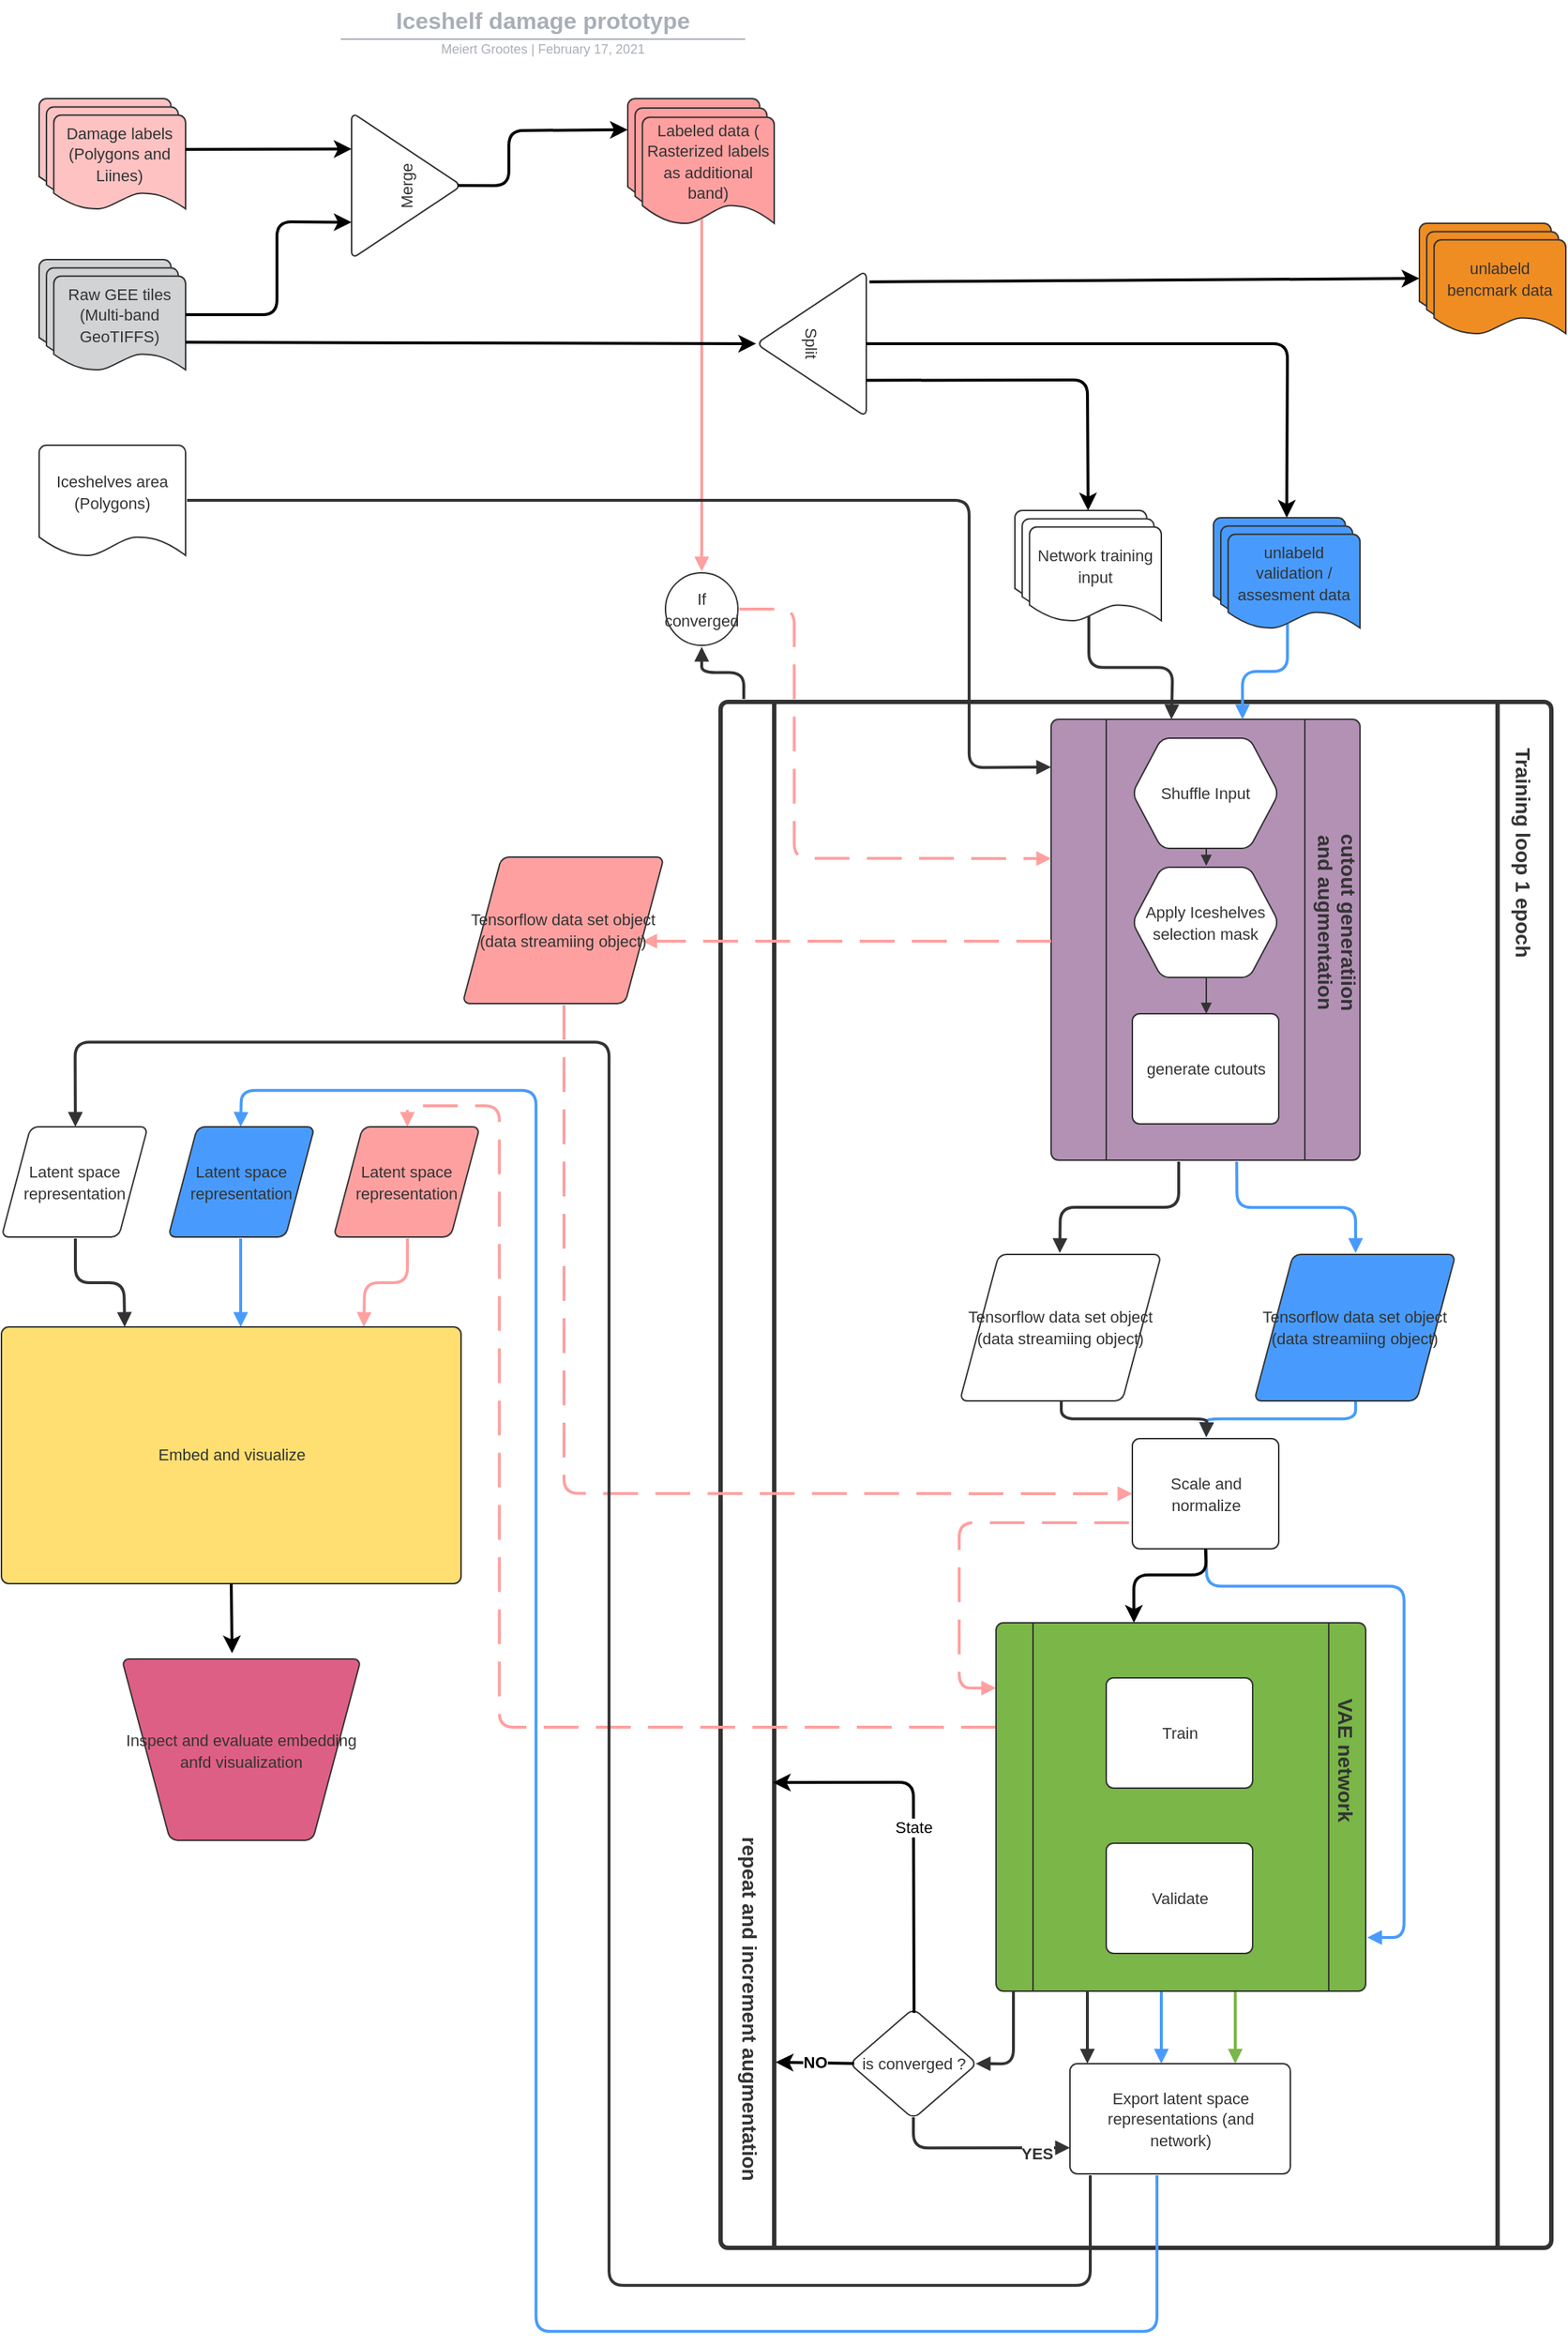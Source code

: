 <mxfile version="14.3.2" type="github"><diagram id="zssq08eN33BgaBNwDp2u" name="Algorithm flowchart example"><mxGraphModel dx="680" dy="2201" grid="1" gridSize="10" guides="1" tooltips="1" connect="1" arrows="1" fold="1" page="1" pageScale="1" pageWidth="1169" pageHeight="1654" math="0" shadow="0"><root><mxCell id="0"/><mxCell id="1" parent="0"/><mxCell id="mbPMFBakOdrDIRWBEL7J-1" style="vsdxID=1;fillColor=none;gradientColor=none;strokeColor=none;strokeWidth=3;spacingTop=-3;spacingBottom=-3;spacingLeft=-3;spacingRight=-3;labelBackgroundColor=none;rounded=1;html=1;whiteSpace=wrap;" vertex="1" parent="1"><mxGeometry x="546" y="508" width="573" height="1066" as="geometry"/></mxCell><mxCell id="mbPMFBakOdrDIRWBEL7J-2" style="vsdxID=2;fillColor=#ffffff;gradientColor=none;shape=stencil(fZNNksIgEIVPwzYF3TrK0vLnAp4gZdBQExMLoxPn9IPpkACDYQXd78HXQDPc3sv8phjwe2uab/Wji7ZkuGMAui6V0a2dMdwz3J4boy6medQFrW+5VQLvI6ogj3irgefmdNS/imI8Q7FaUoKc1+b5PrEb8pR6OfVi3QcOpD09DIlFqHbLDLj0BrqTOhj3GxwQbNChy6/lIEBf0B/PN5ag0rVHK2UmICSew7XyLxEhh4CC8wjwY0kYOzB1ZwnoyTFSLWEOezJMdaxkCO6XFtfiUP3biug/sXoPkjAkPsT4wDF7F774C/6XgqECk9eTgpz9s3bSNwe1ja4q6i0/HzeTDVEj4v4P);strokeColor=#333333;strokeWidth=3;spacingTop=-3;spacingBottom=-3;spacingLeft=-3;spacingRight=-3;labelBackgroundColor=none;rounded=1;html=1;whiteSpace=wrap;" vertex="1" parent="mbPMFBakOdrDIRWBEL7J-1"><mxGeometry width="573" height="1066" as="geometry"/></mxCell><mxCell id="mbPMFBakOdrDIRWBEL7J-3" style="vsdxID=3;fillColor=#ffffff;gradientColor=none;shape=stencil(lZFNDsIgEIVPM1sCjK1xXesFegIiKESFhuLv6aWMC1sTo7t5877HTAbAZrCqNyD5kGI4mKvTyQKuQUrnrYku5QqwBWx2IZp9DGevSfcqk5KXjtGUESMtuYrbzj0M9ThDsazIoOQpXMaJN/JrtqjJvb8CRW2IPTr/jRV8Qv/z8pRdIavw1zU+4dkeuSjnKYIu++7NT5lb9A3YPgE=);strokeColor=#333333;strokeWidth=3;spacingTop=-3;spacingBottom=-3;spacingLeft=-3;spacingRight=-3;labelBackgroundColor=none;rounded=1;html=1;whiteSpace=wrap;" vertex="1" parent="mbPMFBakOdrDIRWBEL7J-1"><mxGeometry width="573" height="1066" as="geometry"/></mxCell><mxCell id="mbPMFBakOdrDIRWBEL7J-4" style="vsdxID=4;fillColor=none;gradientColor=none;strokeColor=none;spacingTop=-3;spacingBottom=-3;spacingLeft=-3;spacingRight=-3;labelBackgroundColor=none;rounded=1;html=1;whiteSpace=wrap;" vertex="1" parent="1"><mxGeometry x="774" y="520" width="213" height="304" as="geometry"/></mxCell><mxCell id="mbPMFBakOdrDIRWBEL7J-5" style="vsdxID=5;fillColor=#b391b5;gradientColor=none;shape=stencil(fZPhUsMgDMefhq9cINqOj96cL+AT9Fa0nLXdsU6rTy9riiMcaz9B8k/4JWkE7s9dc7JCw3ny44f9du3UCXwWWruhs95N4STwIHD/Nnr77sfL0NL91ASlhsViW4pRV7WGxh9f3a8lG0hU9SM5KPJz/Lq+OK9+cv2sGWRVL4YX0h4vnsSKq+NVxtSzjgmgMum3WyM0SzAjXbXEKMBUsDwPT4Ggd0NCa2pZISOGLVyzk+YhQ854ASSojPFWFRZUWGpVgZUF/fMgbgGzmFiEkTrrclrXrRDOnLYKueYecTKNQkCB9t6wVc7Epx+Z08qQK7DYsALz9v8bDsui0Aq5vqc9S/35YgUTLSUe/gA=);strokeColor=#333333;spacingTop=-3;spacingBottom=-3;spacingLeft=-3;spacingRight=-3;labelBackgroundColor=none;rounded=1;html=1;whiteSpace=wrap;" vertex="1" parent="mbPMFBakOdrDIRWBEL7J-4"><mxGeometry width="213" height="304" as="geometry"/></mxCell><mxCell id="mbPMFBakOdrDIRWBEL7J-6" style="vsdxID=6;fillColor=#b391b5;gradientColor=none;shape=stencil(lZFLDsIwDERP422Uj6Ddl3IBThARQyKgqdKU3+lJ4yxokRDs7PGb2JqAagarewTJhxj8CW/ORAtqA1K6zmJwMVWgWlDNwQc8Bj92hvpeJ1LyrKAhj5hoyXXY79wTSeNMiWpFA3Je/HXaeC+eitVl/CiO3G0JPrvuKyz4DP/r7TlcSybWvx7yCS8OSUVOKDcU7vtsmWaS6CdU+wI=);strokeColor=#333333;spacingTop=-3;spacingBottom=-3;spacingLeft=-3;spacingRight=-3;labelBackgroundColor=none;rounded=1;html=1;whiteSpace=wrap;" vertex="1" parent="mbPMFBakOdrDIRWBEL7J-4"><mxGeometry width="213" height="304" as="geometry"/></mxCell><mxCell id="mbPMFBakOdrDIRWBEL7J-27" style="vsdxID=22;fillColor=none;gradientColor=none;strokeWidth=102;spacingTop=-3;spacingBottom=-3;spacingLeft=-3;spacingRight=-3;labelBackgroundColor=none;rounded=0;strokeColor=none;html=1;whiteSpace=wrap;" vertex="1" parent="1"><mxGeometry x="152" y="25" width="542" height="38" as="geometry"/></mxCell><mxCell id="mbPMFBakOdrDIRWBEL7J-28" style="vsdxID=23;fillColor=none;gradientColor=none;fillOpacity=0;strokeOpacity=0;spacingTop=-3;spacingBottom=-3;spacingLeft=-3;spacingRight=-3;labelBackgroundColor=none;rounded=1;strokeColor=none;html=1;whiteSpace=wrap;" vertex="1" parent="mbPMFBakOdrDIRWBEL7J-27"><mxGeometry width="541" height="26" as="geometry"/></mxCell><mxCell id="mbPMFBakOdrDIRWBEL7J-29" style="vsdxID=24;fillColor=#ffffff;gradientColor=none;fillOpacity=0;strokeOpacity=0;shape=stencil(hZNdcsIgEIBPwyuzsFHDY8fqBTxBxqBhmiYORpv29MUspNBQ+wbLt+zHzzLcXpvqopmE62D7N/1h6qFh+MqkNF2jrRnciOGO4fbUW322/a2raX6pHClhiuiacsSDllDZ48F8aYoBR7FZ0QJlvvf3R8XRr9PSp99B8aKYInuCjzdLtEhxPy152HuUoV4hPSOTlBEDoAoPYAxMBeHF1WxNFwkqxWGdSMIzQYevylQSUkNHKJUqRsfAJYTZu8mrzkl+Y+Dr8h/dOSWEBMfNQnk+lA8JAC7kQnq+Klxgf1lHD5LPyfyCn0cWGZ304YNxfC5MCczeVs71+W91g6kvqGNM21Jbxeu/+8iFqAdx9w0=);spacingTop=-3;spacingBottom=-3;spacingLeft=-3;spacingRight=-3;labelBackgroundColor=none;rounded=1;html=1;whiteSpace=wrap;" vertex="1" parent="mbPMFBakOdrDIRWBEL7J-28"><mxGeometry width="541" height="26" as="geometry"/></mxCell><mxCell id="mbPMFBakOdrDIRWBEL7J-30" value="&lt;p style=&quot;align:center;margin-left:6;margin-right:6;margin-top:2px;margin-bottom:0px;text-indent:0;valign:middle;direction:ltr;&quot;&gt;&lt;font style=&quot;font-size:16px;font-family:Arial;color:#a9afb8;direction:ltr;letter-spacing:0px;line-height:100%;opacity:1&quot;&gt;&lt;b&gt;Iceshelf damage prototype &lt;/b&gt;&lt;/font&gt;&lt;/p&gt;" style="text;vsdxID=23;fillColor=none;gradientColor=none;fillOpacity=0;strokeOpacity=0;spacingTop=-3;spacingBottom=-3;spacingLeft=-3;spacingRight=-3;labelBackgroundColor=none;rounded=1;strokeColor=none;html=1;whiteSpace=wrap;verticalAlign=middle;align=center;;html=1;" vertex="1" parent="mbPMFBakOdrDIRWBEL7J-28"><mxGeometry x="2.54" y="2.41" width="536.58" height="21.59" as="geometry"/></mxCell><mxCell id="mbPMFBakOdrDIRWBEL7J-31" style="vsdxID=25;fillColor=none;gradientColor=none;shape=stencil(hY9LDsIwDERP423lJkJq16VcgBNExJAISKo05Xd60symYsPOM/Mse0gPszOTkOI5p3iVp7fZkd6TUj44ST6XifRIejjHJJcUl2ChJ1NIxdURi512pRWbdDr6j8DbNdzBxt49PtZ7L6SM6A3Vd00P+AD45sMGbvkPXob6VhVotM1+KxQL9fX4BQ==);strokeColor=#a9afb8;spacingTop=-3;spacingBottom=-3;spacingLeft=-3;spacingRight=-3;labelBackgroundColor=none;rounded=1;html=1;whiteSpace=wrap;" vertex="1" parent="mbPMFBakOdrDIRWBEL7J-27"><mxGeometry x="132" y="25" width="279" height="1" as="geometry"/></mxCell><mxCell id="mbPMFBakOdrDIRWBEL7J-32" style="vsdxID=26;fillColor=none;gradientColor=none;fillOpacity=0;strokeOpacity=0;spacingTop=-3;spacingBottom=-3;spacingLeft=-3;spacingRight=-3;labelBackgroundColor=none;rounded=1;strokeColor=none;html=1;whiteSpace=wrap;" vertex="1" parent="mbPMFBakOdrDIRWBEL7J-27"><mxGeometry y="26" width="542" height="11" as="geometry"/></mxCell><mxCell id="mbPMFBakOdrDIRWBEL7J-33" style="vsdxID=27;fillColor=#ffffff;gradientColor=none;fillOpacity=0;strokeOpacity=0;shape=stencil(fZNRcoMgEIZPwyuzsNrEx0ySXqAncCKtTIxmiGlNT1/iyshaok+w+//uB8sK3N/q8mqEhlvvurP5sVVfCzwIrW1bG2d7vxJ4FLj/7Jz5ct29rWh/Lb1SwxgxFXnUU62hdKcP+2soBhLVJqcEOS/d97PiMOUp9aBdpmWWjZF3Ep/ujtSKy6etKiQU8UdmGHSonunJodkPBgyCYHlgLBjLw84TNLaNcAtf8I0hwxqul+dbjgycUAFwwJdHwqUBk3eWgJ4ttM83EteoZ/0U2Cqpcs4dn2wOhU4H2Pi6cKl6hRv1JGlJvIq5zeo/C+98oI3PhFyBqWtKga6/Xb8Yp4TmxzYNDVmcX06VD9FE4vEP);spacingTop=-3;spacingBottom=-3;spacingLeft=-3;spacingRight=-3;labelBackgroundColor=none;rounded=1;html=1;whiteSpace=wrap;" vertex="1" parent="mbPMFBakOdrDIRWBEL7J-32"><mxGeometry width="542" height="11" as="geometry"/></mxCell><mxCell id="mbPMFBakOdrDIRWBEL7J-34" value="&lt;p style=&quot;align:center;margin-left:6;margin-right:6;margin-top:2px;margin-bottom:0px;text-indent:0;valign:middle;direction:ltr;&quot;&gt;&lt;font style=&quot;font-size:9px;font-family:Arial;color:#a9afb8;direction:ltr;letter-spacing:0px;line-height:100%;opacity:1&quot;&gt;Meiert Grootes  |  February 17, 2021&lt;/font&gt;&lt;/p&gt;" style="text;vsdxID=26;fillColor=none;gradientColor=none;fillOpacity=0;strokeOpacity=0;spacingTop=-3;spacingBottom=-3;spacingLeft=-3;spacingRight=-3;labelBackgroundColor=none;rounded=1;strokeColor=none;html=1;whiteSpace=wrap;verticalAlign=middle;align=center;;html=1;" vertex="1" parent="mbPMFBakOdrDIRWBEL7J-32"><mxGeometry x="2.54" y="1.57" width="537.21" height="6.99" as="geometry"/></mxCell><mxCell id="mbPMFBakOdrDIRWBEL7J-35" style="vsdxID=28;fillColor=none;gradientColor=none;strokeColor=none;spacingTop=-3;spacingBottom=-3;spacingLeft=-3;spacingRight=-3;labelBackgroundColor=none;rounded=1;html=1;whiteSpace=wrap;" vertex="1" parent="1"><mxGeometry x="76" y="203" width="101" height="76" as="geometry"/></mxCell><mxCell id="mbPMFBakOdrDIRWBEL7J-36" style="vsdxID=29;fillColor=#d2d3d5;gradientColor=none;shape=stencil(hZNNcoMwDIVP461HWPwuO2lygZ6ACW7xlELGIS309HUQDhZDKCtLevb7LCOBh2tdXrRQcO1t96l/TNXXAl+FUqattTW9Wwk8Cjy8d1Z/2O7WVhRfSqdUMGV0RXuiu1pBac9v5ldTDiRGWUIF2vnVfd8dh7lOpZGiVKbZlDiR9nyzJI64eg6RwkFRqKSanUbF9ANS6KsYVicreHFujWkDsjxhaLDHlWfSX3LkqJ6tAE6GnOxRxq1GbNAVvHEz7BO8NVsGMl/1Lk1kihwxVPkGFrKIOemiWlDX/gks254jYMH9/QN4c1z1KLzzpq2KJebc9nHm7BHFjgyCL9pngP8vz99p//92i2mQaMRM09AchvX14LkUDS0e/wA=);strokeColor=#333333;spacingTop=-3;spacingBottom=-3;spacingLeft=-3;spacingRight=-3;labelBackgroundColor=none;rounded=1;html=1;whiteSpace=wrap;" vertex="1" parent="mbPMFBakOdrDIRWBEL7J-35"><mxGeometry width="101" height="76" as="geometry"/></mxCell><mxCell id="mbPMFBakOdrDIRWBEL7J-37" style="vsdxID=30;fillColor=#d2d3d5;gradientColor=none;shape=stencil(hVTbcoMgEP0aXhlg8cJjJ01/oF/gRFqZWs0Q06b9+hIXFYhWnoBzlj1n15XA4dJUZ00Euwy2/9Dfph4aAs9ECNM12prB7QgcCRzeeqvfbX/tajyfK8cUbLzRNcbwO1uwyp5eza/GO0aBFxkCGPnZf90z3hD30I9/QVKejzcvSD5dLbJ5TPdHzqgsVbA8fhOIF1TIEFY+fIbXo2F63dNhpqtFHHty+lrTBWYUi9zE/EczStAiMbSlyAuezpOBTf+Q8GG1vmsW4oY4if97KFlioKQASRMYzYEtiydNCCK8zFxSJZPaz6xF+cPHkS1h23KkjPMvFuf8kJQtqcJqcqEolHHy8OWpYYoqCBtW7orJ9gsRt3BnpNxmHF4ca9O2OPshng67u8IfBRz/AA==);strokeColor=#333333;spacingTop=-3;spacingBottom=-3;spacingLeft=-3;spacingRight=-3;labelBackgroundColor=none;rounded=1;html=1;whiteSpace=wrap;" vertex="1" parent="mbPMFBakOdrDIRWBEL7J-35"><mxGeometry width="101" height="76" as="geometry"/></mxCell><mxCell id="mbPMFBakOdrDIRWBEL7J-38" style="vsdxID=31;fillColor=#d2d3d5;gradientColor=none;shape=stencil(hZPbcoMgEIafhlsGWQ9w2UnTF+gTOJFWplYzxLTapy9x8cDWNF7xL/+yH4vL4HCpy7NhUlx6132Yb1v1NYNnJqVta+Ns71cMjgwOb50z7667thXqc+mdUkwRU2FOcnNLUbrTq/0xGBMckiLDDcz87L5uFYeQI3BvRCkTnhdT5AXdp6tDe0L8s1aoBxm05DKUG+dQ0APEeoz1VFA8+ZqNbTeEOosIt+6/eLrg820XwowQCkH4FOFbDLDblB3GNSXWdygVQVQZVxBTFhnPIebcugJZrrlOY9jVtcLS+rnwaWLzPeZJNWnafOMZJSVNi1qwSwEpB0Xeajk1lJHpesF7lRPxuAP0uf7/6f1imi+cPNs0OJ7bfTqPPoSzDMdf);strokeColor=#333333;spacingTop=-3;spacingBottom=-3;spacingLeft=-3;spacingRight=-3;labelBackgroundColor=none;rounded=1;html=1;whiteSpace=wrap;" vertex="1" parent="mbPMFBakOdrDIRWBEL7J-35"><mxGeometry width="101" height="76" as="geometry"/></mxCell><mxCell id="mbPMFBakOdrDIRWBEL7J-39" value="&lt;p style=&quot;align:center;margin-left:0;margin-right:0;margin-top:0px;margin-bottom:0px;text-indent:0;valign:middle;direction:ltr;&quot;&gt;&lt;font style=&quot;font-size:11px;font-family:Arial;color:#333333;direction:ltr;letter-spacing:0px;line-height:100%;opacity:1&quot;&gt;Raw GEE tiles (Multi-band GeoTIFFS)&lt;/font&gt;&lt;/p&gt;" style="text;vsdxID=28;fillColor=none;gradientColor=none;strokeColor=none;spacingTop=-3;spacingBottom=-3;spacingLeft=-3;spacingRight=-3;labelBackgroundColor=none;rounded=1;html=1;whiteSpace=wrap;verticalAlign=middle;align=center;;html=1;" vertex="1" parent="mbPMFBakOdrDIRWBEL7J-35"><mxGeometry x="13.33" y="14.4" width="85.09" height="47.63" as="geometry"/></mxCell><mxCell id="mbPMFBakOdrDIRWBEL7J-40" style="vsdxID=32;fillColor=none;gradientColor=none;strokeColor=none;spacingTop=-3;spacingBottom=-3;spacingLeft=-3;spacingRight=-3;labelBackgroundColor=none;rounded=1;html=1;whiteSpace=wrap;" vertex="1" parent="1"><mxGeometry x="76" y="92" width="101" height="76" as="geometry"/></mxCell><mxCell id="mbPMFBakOdrDIRWBEL7J-41" style="vsdxID=33;fillColor=#ffc2c2;gradientColor=none;shape=stencil(hZNNcoMwDIVP461HWPwuO2lygZ6ACW7xlELGIS309HUQDhZDKCtLevb7LCOBh2tdXrRQcO1t96l/TNXXAl+FUqattTW9Wwk8Cjy8d1Z/2O7WVhRfSqdUMGV0RXuiu1pBac9v5ldTDiRGWUIF2vnVfd8dh7lOpZGiVKbZlDiR9nyzJI64eg6RwkFRqKSanUbF9ANS6KsYVicreHFujWkDsjxhaLDHlWfSX3LkqJ6tAE6GnOxRxq1GbNAVvHEz7BO8NVsGMl/1Lk1kihwxVPkGFrKIOemiWlDX/gks254jYMH9/QN4c1z1KLzzpq2KJebc9nHm7BHFjgyCL9pngP8vz99p//92i2mQaMRM09AchvX14LkUDS0e/wA=);strokeColor=#333333;spacingTop=-3;spacingBottom=-3;spacingLeft=-3;spacingRight=-3;labelBackgroundColor=none;rounded=1;html=1;whiteSpace=wrap;" vertex="1" parent="mbPMFBakOdrDIRWBEL7J-40"><mxGeometry width="101" height="76" as="geometry"/></mxCell><mxCell id="mbPMFBakOdrDIRWBEL7J-42" style="vsdxID=34;fillColor=#ffc2c2;gradientColor=none;shape=stencil(hVTbcoMgEP0aXhlg8cJjJ01/oF/gRFqZWs0Q06b9+hIXFYhWnoBzlj1n15XA4dJUZ00Euwy2/9Dfph4aAs9ECNM12prB7QgcCRzeeqvfbX/tajyfK8cUbLzRNcbwO1uwyp5eza/GO0aBFxkCGPnZf90z3hD30I9/QVKejzcvSD5dLbJ5TPdHzqgsVbA8fhOIF1TIEFY+fIbXo2F63dNhpqtFHHty+lrTBWYUi9zE/EczStAiMbSlyAuezpOBTf+Q8GG1vmsW4oY4if97KFlioKQASRMYzYEtiydNCCK8zFxSJZPaz6xF+cPHkS1h23KkjPMvFuf8kJQtqcJqcqEolHHy8OWpYYoqCBtW7orJ9gsRt3BnpNxmHF4ca9O2OPshng67u8IfBRz/AA==);strokeColor=#333333;spacingTop=-3;spacingBottom=-3;spacingLeft=-3;spacingRight=-3;labelBackgroundColor=none;rounded=1;html=1;whiteSpace=wrap;" vertex="1" parent="mbPMFBakOdrDIRWBEL7J-40"><mxGeometry width="101" height="76" as="geometry"/></mxCell><mxCell id="mbPMFBakOdrDIRWBEL7J-43" style="vsdxID=35;fillColor=#ffc2c2;gradientColor=none;shape=stencil(hZPbcoMgEIafhlsGWQ9w2UnTF+gTOJFWplYzxLTapy9x8cDWNF7xL/+yH4vL4HCpy7NhUlx6132Yb1v1NYNnJqVta+Ns71cMjgwOb50z7667thXqc+mdUkwRU2FOcnNLUbrTq/0xGBMckiLDDcz87L5uFYeQI3BvRCkTnhdT5AXdp6tDe0L8s1aoBxm05DKUG+dQ0APEeoz1VFA8+ZqNbTeEOosIt+6/eLrg820XwowQCkH4FOFbDLDblB3GNSXWdygVQVQZVxBTFhnPIebcugJZrrlOY9jVtcLS+rnwaWLzPeZJNWnafOMZJSVNi1qwSwEpB0Xeajk1lJHpesF7lRPxuAP0uf7/6f1imi+cPNs0OJ7bfTqPPoSzDMdf);strokeColor=#333333;spacingTop=-3;spacingBottom=-3;spacingLeft=-3;spacingRight=-3;labelBackgroundColor=none;rounded=1;html=1;whiteSpace=wrap;" vertex="1" parent="mbPMFBakOdrDIRWBEL7J-40"><mxGeometry width="101" height="76" as="geometry"/></mxCell><mxCell id="mbPMFBakOdrDIRWBEL7J-44" value="&lt;p style=&quot;align:center;margin-left:0;margin-right:0;margin-top:0px;margin-bottom:0px;text-indent:0;valign:middle;direction:ltr;&quot;&gt;&lt;font style=&quot;font-size:11px;font-family:Arial;color:#333333;direction:ltr;letter-spacing:0px;line-height:100%;opacity:1&quot;&gt;Damage labels (Polygons and Liines)&lt;/font&gt;&lt;/p&gt;" style="text;vsdxID=32;fillColor=none;gradientColor=none;strokeColor=none;spacingTop=-3;spacingBottom=-3;spacingLeft=-3;spacingRight=-3;labelBackgroundColor=none;rounded=1;html=1;whiteSpace=wrap;verticalAlign=middle;align=center;;html=1;" vertex="1" parent="mbPMFBakOdrDIRWBEL7J-40"><mxGeometry x="13.33" y="14.4" width="85.09" height="47.63" as="geometry"/></mxCell><mxCell id="mbPMFBakOdrDIRWBEL7J-45" style="vsdxID=36;fillColor=none;gradientColor=none;strokeColor=none;spacingTop=-3;spacingBottom=-3;spacingLeft=-3;spacingRight=-3;labelBackgroundColor=none;rounded=1;html=1;whiteSpace=wrap;" vertex="1" parent="1"><mxGeometry x="76" y="331" width="101" height="76" as="geometry"/></mxCell><mxCell id="mbPMFBakOdrDIRWBEL7J-46" style="vsdxID=37;fillColor=#ffffff;gradientColor=none;shape=stencil(hZNRboMwDIZPw2uU2KOBx6lrL7AToJKNaAyqlG6w0y9gMmLECk/57d/4iyMneLxVxdUkIG+daz/Mty27KsGXBMA2lXG286cETwke31pn3l17b0rS18I7QU4RU1KNGt0gC3d5tT+GYlKg0iklqPKz/Ro79nOeUgOpgzjoKXAm7+XuyKy4e5ZIsgeSIGDuNADz90gyZDHOTq3ks+9W2yYiy1OGJh9x5VqESw4cNbApKTkacrQlj1uj2OBbKrj+BzFD/xIccQytRqhBZBkHjV2BzcMhx11cC+8aIfVlIKMv3eV58iGZR9/qgf+GENAwuiZuDGYTDLRQyFmWH4dOHl7FJHqHRO4PiD/o41Xwh2nnaBttXdPKxvn1jvoQ7TeefgE=);strokeColor=#333333;spacingTop=-3;spacingBottom=-3;spacingLeft=-3;spacingRight=-3;labelBackgroundColor=none;rounded=1;html=1;whiteSpace=wrap;" vertex="1" parent="mbPMFBakOdrDIRWBEL7J-45"><mxGeometry width="101" height="76" as="geometry"/></mxCell><mxCell id="mbPMFBakOdrDIRWBEL7J-47" value="&lt;p style=&quot;align:center;margin-left:0;margin-right:0;margin-top:0px;margin-bottom:0px;text-indent:0;valign:middle;direction:ltr;&quot;&gt;&lt;font style=&quot;font-size:11px;font-family:Arial;color:#333333;direction:ltr;letter-spacing:0px;line-height:100%;opacity:1&quot;&gt;Iceshelves area (Polygons)&lt;/font&gt;&lt;/p&gt;" style="text;vsdxID=36;fillColor=none;gradientColor=none;strokeColor=none;spacingTop=-3;spacingBottom=-3;spacingLeft=-3;spacingRight=-3;labelBackgroundColor=none;rounded=1;html=1;whiteSpace=wrap;verticalAlign=middle;align=center;;html=1;" vertex="1" parent="mbPMFBakOdrDIRWBEL7J-45"><mxGeometry x="3.17" y="2.98" width="95.25" height="57.15" as="geometry"/></mxCell><mxCell id="mbPMFBakOdrDIRWBEL7J-48" style="vsdxID=38;rotation=270;fillColor=none;gradientColor=none;strokeColor=none;spacingTop=-3;spacingBottom=-3;spacingLeft=-3;spacingRight=-3;labelBackgroundColor=none;rounded=1;html=1;whiteSpace=wrap;" vertex="1" parent="1"><mxGeometry x="279" y="114" width="101" height="76" as="geometry"/></mxCell><mxCell id="mbPMFBakOdrDIRWBEL7J-49" style="vsdxID=39;rotation=270;fillColor=#ffffff;gradientColor=none;shape=stencil(hZLdbsMgDIWfhltkbFDH5dSfF+gTRA1b0NKkomnX7elHY9KSpMq4Ap9j/NmyoPW5Kk5OIJy70H65b192laCNQPRN5YLv4k3QVtD6ow3uM7SXpuT3qYhOhD7iSs5RdzdCEQ57/+s4BpLUyrDAmcf2eq94Yx3loP5wwEhj+8CO7YdLYL9KRSQOCWr4QlvIDqfDDQf5kZAikAyUKiaVcrWvDu8RoPZNxmvHtLCEalfP5tS4dCKxb08HLndDjz+nwOOJvWA2syFbLbVaQjdxzNpmZ9xGpNCTMet5K7krseo5/oTlBf+/OxIv/T7ypvq65nXO9en+xhDvPm3/AA==);strokeColor=#333333;spacingTop=-3;spacingBottom=-3;spacingLeft=-3;spacingRight=-3;labelBackgroundColor=none;rounded=1;html=1;whiteSpace=wrap;" vertex="1" parent="mbPMFBakOdrDIRWBEL7J-48"><mxGeometry width="101" height="76" as="geometry"/></mxCell><mxCell id="mbPMFBakOdrDIRWBEL7J-50" value="&lt;p style=&quot;align:center;margin-left:0;margin-right:0;margin-top:0px;margin-bottom:0px;text-indent:0;valign:middle;direction:ltr;&quot;&gt;&lt;font style=&quot;font-size:11px;font-family:Arial;color:#333333;direction:ltr;letter-spacing:0px;line-height:100%;opacity:1&quot;&gt;Merge&lt;/font&gt;&lt;/p&gt;" style="text;vsdxID=38;rotation=270;fillColor=none;gradientColor=none;strokeColor=none;spacingTop=-3;spacingBottom=-3;spacingLeft=-3;spacingRight=-3;labelBackgroundColor=none;rounded=1;html=1;whiteSpace=wrap;verticalAlign=middle;align=center;;html=1;" vertex="1" parent="mbPMFBakOdrDIRWBEL7J-48"><mxGeometry x="3" y="3" width="95.25" height="69.85" as="geometry"/></mxCell><mxCell id="mbPMFBakOdrDIRWBEL7J-51" style="vsdxID=40;fillColor=none;gradientColor=none;strokeColor=none;spacingTop=-3;spacingBottom=-3;spacingLeft=-3;spacingRight=-3;labelBackgroundColor=none;rounded=1;html=1;whiteSpace=wrap;" vertex="1" parent="1"><mxGeometry x="482" y="92" width="101" height="86" as="geometry"/></mxCell><mxCell id="mbPMFBakOdrDIRWBEL7J-52" style="vsdxID=41;fillColor=#ffa0a0;gradientColor=none;shape=stencil(hZNRcoMgEIZPwyuzsKLw2EmTC/QETqTVqdUMMa329CWCFRhjeILdH/5vl1mCh2tdXjThcB1M/6l/mmqoCb4Szpuu1qYZ7I7gkeDhvTf6w/S3rnLnS2mVHOaIrtwddldzKM35rfnVLgYUWSFcwt386r/vjqPPu9TkToJKOQdOTnu+GSdmsdofOc0zFSzmjUa+5LmPTDx6YETv57MYZmdveLH2bdMFqFJErLAHKgu6VD3F7AubgpjsYS2Y6HGrVRu4Km6tFBTYHnLKWwCVGDPnguYYY4eqhUxRlcWwq2qlTf0FrNceI6CK/dey/v0x6VRS+aY5zyjK2Dx82ZuxzCJCsNhTGHjeiPjb9gfCbubJczPZtK0b3DCfTqoNuSnH4x8=);strokeColor=#333333;spacingTop=-3;spacingBottom=-3;spacingLeft=-3;spacingRight=-3;labelBackgroundColor=none;rounded=1;html=1;whiteSpace=wrap;" vertex="1" parent="mbPMFBakOdrDIRWBEL7J-51"><mxGeometry width="101" height="86" as="geometry"/></mxCell><mxCell id="mbPMFBakOdrDIRWBEL7J-53" style="vsdxID=42;fillColor=#ffa0a0;gradientColor=none;shape=stencil(hZRRcoMgEIZPwysDrKg8dtL0Aj2BE2llajVDTGt7+hIXFYipPAH7L/vx40rgcGmqsyaCXQbbf+hvUw8NgWcihOkabc3gZgSOBA5vvdXvtr92Na7PlVMKNu3oGnP4TS1YZU+v5lfjHqPAC4kBzPzsv24VR4z70I8/ASiU084Lik9Xi2oey/2SM8olC0aO8VFgvKAiU+Hw6UvYnzfCfJ4XQCyYaNiTA2pNF9ArFuFH8nt4JWiRXGAl8EhKxogPbwiJHjYd3GKOLXdQkv9HXbIEuaQAic2M5hAw8sTmIMNj5hlVWeL1olrJ755frmmPcbIsrr9ecakPiW2JC5vFhZqtXYqHJ88PpqiC8JMrd2HkvhHxE+40jZtM7YmNa9oWuzuMp+3stvBXAMc/);strokeColor=#333333;spacingTop=-3;spacingBottom=-3;spacingLeft=-3;spacingRight=-3;labelBackgroundColor=none;rounded=1;html=1;whiteSpace=wrap;" vertex="1" parent="mbPMFBakOdrDIRWBEL7J-51"><mxGeometry width="101" height="86" as="geometry"/></mxCell><mxCell id="mbPMFBakOdrDIRWBEL7J-54" style="vsdxID=43;fillColor=#ffa0a0;gradientColor=none;shape=stencil(hVRbcsMgDDwNv4yM8IPPTppeoCfwxLRm6sYZ4rRxT19iQYyp3fCFpF1rV4zMcHdu65NmAs6D7T/0t2mGluEzE8IcW23N4G4M9wx3b73V77a/HBuKT7VDCpgyuiFOdkMLqO3h1fxoygHHrMypQMzP/uvW8eo5QLWRQoevyinzQujDxRI8S/AhLnkhVHR8r6vwdcGFT40hJblSEB3lKejrAY8RftYET05WZ46RidB0XCX8NaFKHmZy97ElKogGSFxsGceUgKujXbExU5bxhosqsVDlvBJL1WXOC1zqjlFeWaG4kkuxM2oWm/YvwNHikT3WI1UyxOA4SJHJ0BYjWFWBkmOVvOX9q76NkLPBrc4ZPJ5A+lz/r467TFtK+2u6jpY8rqdb7VL0R8D9Lw==);strokeColor=#333333;spacingTop=-3;spacingBottom=-3;spacingLeft=-3;spacingRight=-3;labelBackgroundColor=none;rounded=1;html=1;whiteSpace=wrap;" vertex="1" parent="mbPMFBakOdrDIRWBEL7J-51"><mxGeometry width="101" height="86" as="geometry"/></mxCell><mxCell id="mbPMFBakOdrDIRWBEL7J-55" value="&lt;p style=&quot;align:center;margin-left:0;margin-right:0;margin-top:0px;margin-bottom:0px;text-indent:0;valign:middle;direction:ltr;&quot;&gt;&lt;font style=&quot;font-size:11px;font-family:Arial;color:#333333;direction:ltr;letter-spacing:0px;line-height:100%;opacity:1&quot;&gt;Labeled data ( Rasterized labels as additional  band)&lt;/font&gt;&lt;/p&gt;" style="text;vsdxID=40;fillColor=none;gradientColor=none;strokeColor=none;spacingTop=-3;spacingBottom=-3;spacingLeft=-3;spacingRight=-3;labelBackgroundColor=none;rounded=1;html=1;whiteSpace=wrap;verticalAlign=middle;align=center;;html=1;" vertex="1" parent="mbPMFBakOdrDIRWBEL7J-51"><mxGeometry x="13.33" y="15.71" width="85.09" height="55.25" as="geometry"/></mxCell><mxCell id="mbPMFBakOdrDIRWBEL7J-57" style="vsdxID=44;edgeStyle=none;startArrow=none;endArrow=block;startSize=5;endSize=5;strokeColor=#333333;spacingTop=-3;spacingBottom=-3;spacingLeft=-3;spacingRight=-3;verticalAlign=middle;html=1;labelBackgroundColor=none;rounded=1;" edge="1" parent="1"><mxGeometry relative="1" as="geometry"><mxPoint as="offset"/><Array as="points"><mxPoint x="556" y="91"/></Array><mxPoint x="556" y="91" as="sourcePoint"/><mxPoint x="556" y="91" as="targetPoint"/></mxGeometry></mxCell><mxCell id="mbPMFBakOdrDIRWBEL7J-58" style="vsdxID=46;fillColor=none;gradientColor=none;strokeColor=none;spacingTop=-3;spacingBottom=-3;spacingLeft=-3;spacingRight=-3;labelBackgroundColor=none;rounded=1;html=1;whiteSpace=wrap;" vertex="1" parent="1"><mxGeometry x="749" y="376" width="101" height="76" as="geometry"/></mxCell><mxCell id="mbPMFBakOdrDIRWBEL7J-59" style="vsdxID=47;fillColor=#ffffff;gradientColor=none;shape=stencil(hZNNcoMwDIVP461HWPwuO2lygZ6ACW7xlELGIS309HUQDhZDKCtLevb7LCOBh2tdXrRQcO1t96l/TNXXAl+FUqattTW9Wwk8Cjy8d1Z/2O7WVhRfSqdUMGV0RXuiu1pBac9v5ldTDiRGWUIF2vnVfd8dh7lOpZGiVKbZlDiR9nyzJI64eg6RwkFRqKSanUbF9ANS6KsYVicreHFujWkDsjxhaLDHlWfSX3LkqJ6tAE6GnOxRxq1GbNAVvHEz7BO8NVsGMl/1Lk1kihwxVPkGFrKIOemiWlDX/gks254jYMH9/QN4c1z1KLzzpq2KJebc9nHm7BHFjgyCL9pngP8vz99p//92i2mQaMRM09AchvX14LkUDS0e/wA=);strokeColor=#333333;spacingTop=-3;spacingBottom=-3;spacingLeft=-3;spacingRight=-3;labelBackgroundColor=none;rounded=1;html=1;whiteSpace=wrap;" vertex="1" parent="mbPMFBakOdrDIRWBEL7J-58"><mxGeometry width="101" height="76" as="geometry"/></mxCell><mxCell id="mbPMFBakOdrDIRWBEL7J-60" style="vsdxID=48;fillColor=#ffffff;gradientColor=none;shape=stencil(hVTbcoMgEP0aXhlg8cJjJ01/oF/gRFqZWs0Q06b9+hIXFYhWnoBzlj1n15XA4dJUZ00Euwy2/9Dfph4aAs9ECNM12prB7QgcCRzeeqvfbX/tajyfK8cUbLzRNcbwO1uwyp5eza/GO0aBFxkCGPnZf90z3hD30I9/QVKejzcvSD5dLbJ5TPdHzqgsVbA8fhOIF1TIEFY+fIbXo2F63dNhpqtFHHty+lrTBWYUi9zE/EczStAiMbSlyAuezpOBTf+Q8GG1vmsW4oY4if97KFlioKQASRMYzYEtiydNCCK8zFxSJZPaz6xF+cPHkS1h23KkjPMvFuf8kJQtqcJqcqEolHHy8OWpYYoqCBtW7orJ9gsRt3BnpNxmHF4ca9O2OPshng67u8IfBRz/AA==);strokeColor=#333333;spacingTop=-3;spacingBottom=-3;spacingLeft=-3;spacingRight=-3;labelBackgroundColor=none;rounded=1;html=1;whiteSpace=wrap;" vertex="1" parent="mbPMFBakOdrDIRWBEL7J-58"><mxGeometry width="101" height="76" as="geometry"/></mxCell><mxCell id="mbPMFBakOdrDIRWBEL7J-61" style="vsdxID=49;fillColor=#ffffff;gradientColor=none;shape=stencil(hZPbcoMgEIafhlsGWQ9w2UnTF+gTOJFWplYzxLTapy9x8cDWNF7xL/+yH4vL4HCpy7NhUlx6132Yb1v1NYNnJqVta+Ns71cMjgwOb50z7667thXqc+mdUkwRU2FOcnNLUbrTq/0xGBMckiLDDcz87L5uFYeQI3BvRCkTnhdT5AXdp6tDe0L8s1aoBxm05DKUG+dQ0APEeoz1VFA8+ZqNbTeEOosIt+6/eLrg820XwowQCkH4FOFbDLDblB3GNSXWdygVQVQZVxBTFhnPIebcugJZrrlOY9jVtcLS+rnwaWLzPeZJNWnafOMZJSVNi1qwSwEpB0Xeajk1lJHpesF7lRPxuAP0uf7/6f1imi+cPNs0OJ7bfTqPPoSzDMdf);strokeColor=#333333;spacingTop=-3;spacingBottom=-3;spacingLeft=-3;spacingRight=-3;labelBackgroundColor=none;rounded=1;html=1;whiteSpace=wrap;" vertex="1" parent="mbPMFBakOdrDIRWBEL7J-58"><mxGeometry width="101" height="76" as="geometry"/></mxCell><mxCell id="mbPMFBakOdrDIRWBEL7J-62" value="&lt;p style=&quot;align:center;margin-left:0;margin-right:0;margin-top:0px;margin-bottom:0px;text-indent:0;valign:middle;direction:ltr;&quot;&gt;&lt;font style=&quot;font-size:11px;font-family:Arial;color:#333333;direction:ltr;letter-spacing:0px;line-height:100%;opacity:1&quot;&gt;Network training input&lt;/font&gt;&lt;/p&gt;" style="text;vsdxID=46;fillColor=none;gradientColor=none;strokeColor=none;spacingTop=-3;spacingBottom=-3;spacingLeft=-3;spacingRight=-3;labelBackgroundColor=none;rounded=1;html=1;whiteSpace=wrap;verticalAlign=middle;align=center;;html=1;" vertex="1" parent="mbPMFBakOdrDIRWBEL7J-58"><mxGeometry x="13.33" y="14.4" width="85.09" height="47.63" as="geometry"/></mxCell><mxCell id="mbPMFBakOdrDIRWBEL7J-67" style="vsdxID=73;edgeStyle=none;startArrow=none;endArrow=block;startSize=5;endSize=5;strokeColor=#333333;spacingTop=-3;spacingBottom=-3;spacingLeft=-3;spacingRight=-3;verticalAlign=middle;html=1;labelBackgroundColor=none;rounded=1;" edge="1" parent="1"><mxGeometry relative="1" as="geometry"><mxPoint as="offset"/><Array as="points"/><mxPoint x="881" y="609" as="sourcePoint"/><mxPoint x="881" y="621" as="targetPoint"/></mxGeometry></mxCell><mxCell id="mbPMFBakOdrDIRWBEL7J-68" style="vsdxID=72;edgeStyle=none;startArrow=none;endArrow=block;startSize=5;endSize=5;strokeWidth=2;strokeColor=#489bfc;spacingTop=-3;spacingBottom=-3;spacingLeft=-3;spacingRight=-3;verticalAlign=middle;html=1;labelBackgroundColor=none;rounded=1;" edge="1" parent="1"><mxGeometry relative="1" as="geometry"><mxPoint as="offset"/><Array as="points"><mxPoint x="937" y="487.02"/><mxPoint x="905.95" y="487.02"/></Array><mxPoint x="937" y="454" as="sourcePoint"/><mxPoint x="906" y="520" as="targetPoint"/></mxGeometry></mxCell><mxCell id="mbPMFBakOdrDIRWBEL7J-69" style="vsdxID=81;edgeStyle=none;startArrow=block;endArrow=none;startSize=5;endSize=5;strokeWidth=2;strokeColor=#489bfc;spacingTop=-3;spacingBottom=-3;spacingLeft=-3;spacingRight=-3;verticalAlign=middle;html=1;labelBackgroundColor=none;rounded=1;" edge="1" parent="1"><mxGeometry relative="1" as="geometry"><mxPoint x="-1" y="-1" as="offset"/><Array as="points"><mxPoint x="984" y="856.58"/><mxPoint x="902.21" y="856.58"/></Array><mxPoint x="984" y="888" as="sourcePoint"/><mxPoint x="902" y="825" as="targetPoint"/></mxGeometry></mxCell><mxCell id="mbPMFBakOdrDIRWBEL7J-71" style="vsdxID=85;edgeStyle=none;startArrow=none;endArrow=block;startSize=5;endSize=5;strokeWidth=2;strokeColor=#489bfc;spacingTop=-3;spacingBottom=-3;spacingLeft=-3;spacingRight=-3;verticalAlign=middle;html=1;labelBackgroundColor=none;rounded=1;" edge="1" parent="1"><mxGeometry relative="1" as="geometry"><mxPoint as="offset"/><Array as="points"><mxPoint x="984" y="1002.39"/><mxPoint x="881.13" y="1002.39"/></Array><mxPoint x="984" y="990" as="sourcePoint"/><mxPoint x="881" y="1015" as="targetPoint"/></mxGeometry></mxCell><mxCell id="mbPMFBakOdrDIRWBEL7J-73" style="vsdxID=93;edgeStyle=none;startArrow=none;endArrow=block;startSize=5;endSize=5;strokeWidth=2;strokeColor=#333333;spacingTop=-3;spacingBottom=-3;spacingLeft=-3;spacingRight=-3;verticalAlign=middle;html=1;labelBackgroundColor=none;rounded=1;" edge="1" parent="1"><mxGeometry relative="1" as="geometry"><mxPoint x="-14" y="-14" as="offset"/><Array as="points"><mxPoint x="748" y="1447.15"/></Array><mxPoint x="748" y="1390" as="sourcePoint"/><mxPoint x="722" y="1447" as="targetPoint"/></mxGeometry></mxCell><mxCell id="mbPMFBakOdrDIRWBEL7J-74" style="vsdxID=92;edgeStyle=none;dashed=1;dashPattern=12.00 6.00;startArrow=none;endArrow=block;startSize=5;endSize=5;strokeWidth=2;strokeColor=#ffa0a0;spacingTop=-3;spacingBottom=-3;spacingLeft=-3;spacingRight=-3;verticalAlign=middle;html=1;labelBackgroundColor=none;rounded=1;" edge="1" parent="1"><mxGeometry relative="1" as="geometry"><mxPoint x="69" y="-71" as="offset"/><Array as="points"><mxPoint x="596.79" y="444"/><mxPoint x="596.79" y="615.83"/></Array><mxPoint x="559" y="444" as="sourcePoint"/><mxPoint x="774" y="616" as="targetPoint"/></mxGeometry></mxCell><mxCell id="mbPMFBakOdrDIRWBEL7J-76" style="vsdxID=107;edgeStyle=none;startArrow=none;endArrow=block;startSize=5;endSize=5;strokeWidth=2;strokeColor=#7ab648;spacingTop=-3;spacingBottom=-3;spacingLeft=-3;spacingRight=-3;verticalAlign=middle;html=1;labelBackgroundColor=none;rounded=1;" edge="1" parent="1"><mxGeometry relative="1" as="geometry"><mxPoint y="-1" as="offset"/><Array as="points"/><mxPoint x="901" y="1397" as="sourcePoint"/><mxPoint x="901" y="1447" as="targetPoint"/></mxGeometry></mxCell><mxCell id="mbPMFBakOdrDIRWBEL7J-77" style="vsdxID=113;edgeStyle=none;dashed=1;dashPattern=12.00 6.00;startArrow=none;endArrow=block;startSize=5;endSize=5;strokeWidth=2;strokeColor=#ffa0a0;spacingTop=-3;spacingBottom=-3;spacingLeft=-3;spacingRight=-3;verticalAlign=middle;html=1;labelBackgroundColor=none;rounded=1;" edge="1" parent="1"><mxGeometry relative="1" as="geometry"><mxPoint x="168" y="-169" as="offset"/><Array as="points"><mxPoint x="438" y="1053.8"/></Array><mxPoint x="438" y="717" as="sourcePoint"/><mxPoint x="830" y="1054" as="targetPoint"/></mxGeometry></mxCell><mxCell id="mbPMFBakOdrDIRWBEL7J-78" style="vsdxID=112;edgeStyle=none;dashed=1;dashPattern=12.00 6.00;startArrow=none;endArrow=block;startSize=5;endSize=5;strokeWidth=2;strokeColor=#ffa0a0;spacingTop=-3;spacingBottom=-3;spacingLeft=-3;spacingRight=-3;verticalAlign=middle;html=1;labelBackgroundColor=none;rounded=1;" edge="1" parent="1"><mxGeometry relative="1" as="geometry"><mxPoint as="offset"/><Array as="points"/><mxPoint x="774" y="673" as="sourcePoint"/><mxPoint x="492" y="673" as="targetPoint"/></mxGeometry></mxCell><mxCell id="mbPMFBakOdrDIRWBEL7J-79" style="vsdxID=111;edgeStyle=none;startArrow=none;endArrow=block;startSize=5;endSize=5;strokeWidth=2;strokeColor=#333333;spacingTop=-3;spacingBottom=-3;spacingLeft=-3;spacingRight=-3;verticalAlign=middle;html=1;labelBackgroundColor=none;rounded=1;" edge="1" parent="1"><mxGeometry relative="1" as="geometry"><mxPoint y="-1" as="offset"/><Array as="points"><mxPoint x="562" y="487.77"/><mxPoint x="532.98" y="487.77"/></Array><mxPoint x="562" y="506" as="sourcePoint"/><mxPoint x="533" y="470" as="targetPoint"/></mxGeometry></mxCell><mxCell id="mbPMFBakOdrDIRWBEL7J-81" style="vsdxID=124;edgeStyle=none;startArrow=block;endArrow=none;startSize=5;endSize=5;strokeWidth=2;strokeColor=#489bfc;spacingTop=-3;spacingBottom=-3;spacingLeft=-3;spacingRight=-3;verticalAlign=middle;html=1;labelBackgroundColor=none;rounded=1;" edge="1" parent="1"><mxGeometry relative="1" as="geometry"><mxPoint x="-81" y="55" as="offset"/><Array as="points"><mxPoint x="1017.4" y="1360"/><mxPoint x="1017.4" y="1117.74"/><mxPoint x="881.26" y="1117.74"/></Array><mxPoint x="992" y="1360" as="sourcePoint"/><mxPoint x="881" y="1092" as="targetPoint"/></mxGeometry></mxCell><mxCell id="mbPMFBakOdrDIRWBEL7J-82" style="vsdxID=123;edgeStyle=none;startArrow=none;endArrow=block;startSize=5;endSize=5;strokeColor=#333333;spacingTop=-3;spacingBottom=-3;spacingLeft=-3;spacingRight=-3;verticalAlign=middle;html=1;labelBackgroundColor=none;rounded=1;" edge="1" parent="1"><mxGeometry relative="1" as="geometry"><mxPoint y="-1" as="offset"/><Array as="points"/><mxPoint x="863" y="1257" as="sourcePoint"/><mxPoint x="863" y="1295" as="targetPoint"/></mxGeometry></mxCell><mxCell id="mbPMFBakOdrDIRWBEL7J-83" style="vsdxID=106;edgeStyle=none;startArrow=none;endArrow=block;startSize=5;endSize=5;strokeWidth=2;strokeColor=#489bfc;spacingTop=-3;spacingBottom=-3;spacingLeft=-3;spacingRight=-3;verticalAlign=middle;html=1;labelBackgroundColor=none;rounded=1;" edge="1" parent="1"><mxGeometry relative="1" as="geometry"><mxPoint as="offset"/><Array as="points"/><mxPoint x="850" y="1397" as="sourcePoint"/><mxPoint x="850" y="1447" as="targetPoint"/></mxGeometry></mxCell><mxCell id="mbPMFBakOdrDIRWBEL7J-84" style="vsdxID=134;edgeStyle=none;dashed=1;dashPattern=12.00 6.00;startArrow=none;endArrow=block;startSize=5;endSize=5;strokeWidth=2;strokeColor=#ffa0a0;spacingTop=-3;spacingBottom=-3;spacingLeft=-3;spacingRight=-3;verticalAlign=middle;html=1;labelBackgroundColor=none;rounded=1;" edge="1" parent="1"><mxGeometry relative="1" as="geometry"><mxPoint x="139" y="-126" as="offset"/><Array as="points"><mxPoint x="393.41" y="1215"/><mxPoint x="393.41" y="786.5"/><mxPoint x="329.91" y="786.5"/></Array><mxPoint x="736" y="1215" as="sourcePoint"/><mxPoint x="330" y="801" as="targetPoint"/></mxGeometry></mxCell><mxCell id="mbPMFBakOdrDIRWBEL7J-85" style="vsdxID=139;edgeStyle=none;startArrow=none;endArrow=block;startSize=5;endSize=5;strokeWidth=2;strokeColor=#ffa0a0;spacingTop=-3;spacingBottom=-3;spacingLeft=-3;spacingRight=-3;verticalAlign=middle;html=1;labelBackgroundColor=none;rounded=1;" edge="1" parent="1"><mxGeometry relative="1" as="geometry"><mxPoint x="-1" as="offset"/><Array as="points"><mxPoint x="330" y="908.55"/><mxPoint x="300.48" y="908.55"/></Array><mxPoint x="330" y="878" as="sourcePoint"/><mxPoint x="300" y="939" as="targetPoint"/></mxGeometry></mxCell><mxCell id="mbPMFBakOdrDIRWBEL7J-86" style="vsdxID=138;edgeStyle=none;startArrow=none;endArrow=block;startSize=5;endSize=5;strokeWidth=2;strokeColor=#489bfc;spacingTop=-3;spacingBottom=-3;spacingLeft=-3;spacingRight=-3;verticalAlign=middle;html=1;labelBackgroundColor=none;rounded=1;" edge="1" parent="1"><mxGeometry relative="1" as="geometry"><mxPoint y="-1" as="offset"/><Array as="points"/><mxPoint x="215" y="878" as="sourcePoint"/><mxPoint x="215" y="939" as="targetPoint"/></mxGeometry></mxCell><mxCell id="mbPMFBakOdrDIRWBEL7J-87" style="vsdxID=137;edgeStyle=none;startArrow=none;endArrow=block;startSize=5;endSize=5;strokeWidth=2;strokeColor=#333333;spacingTop=-3;spacingBottom=-3;spacingLeft=-3;spacingRight=-3;verticalAlign=middle;html=1;labelBackgroundColor=none;rounded=1;" edge="1" parent="1"><mxGeometry relative="1" as="geometry"><mxPoint as="offset"/><Array as="points"><mxPoint x="101" y="908.55"/><mxPoint x="134.47" y="908.55"/></Array><mxPoint x="101" y="878" as="sourcePoint"/><mxPoint x="135" y="939" as="targetPoint"/></mxGeometry></mxCell><mxCell id="mbPMFBakOdrDIRWBEL7J-88" style="vsdxID=133;edgeStyle=none;startArrow=none;endArrow=block;startSize=5;endSize=5;strokeWidth=2;strokeColor=#489bfc;spacingTop=-3;spacingBottom=-3;spacingLeft=-3;spacingRight=-3;verticalAlign=middle;html=1;labelBackgroundColor=none;rounded=1;" edge="1" parent="1"><mxGeometry relative="1" as="geometry"><mxPoint x="112" y="-195" as="offset"/><Array as="points"><mxPoint x="847" y="1631.64"/><mxPoint x="418.7" y="1631.64"/><mxPoint x="418.7" y="775.85"/><mxPoint x="215.5" y="775.85"/></Array><mxPoint x="847" y="1524" as="sourcePoint"/><mxPoint x="215" y="801" as="targetPoint"/></mxGeometry></mxCell><mxCell id="mbPMFBakOdrDIRWBEL7J-89" style="vsdxID=132;edgeStyle=none;startArrow=none;endArrow=block;startSize=5;endSize=5;strokeWidth=2;strokeColor=#333333;spacingTop=-3;spacingBottom=-3;spacingLeft=-3;spacingRight=-3;verticalAlign=middle;html=1;labelBackgroundColor=none;rounded=1;" edge="1" parent="1"><mxGeometry relative="1" as="geometry"><mxPoint x="-19" as="offset"/><Array as="points"><mxPoint x="801" y="1599.89"/><mxPoint x="469.08" y="1599.89"/><mxPoint x="469.08" y="742.64"/><mxPoint x="100.78" y="742.64"/></Array><mxPoint x="801" y="1524" as="sourcePoint"/><mxPoint x="101" y="801" as="targetPoint"/></mxGeometry></mxCell><mxCell id="mbPMFBakOdrDIRWBEL7J-90" style="vsdxID=131;edgeStyle=none;dashed=1;dashPattern=12.00 6.00;startArrow=block;endArrow=none;startSize=5;endSize=5;strokeWidth=2;strokeColor=#ffa0a0;spacingTop=-3;spacingBottom=-3;spacingLeft=-3;spacingRight=-3;verticalAlign=middle;html=1;labelBackgroundColor=none;rounded=1;" edge="1" parent="1"><mxGeometry relative="1" as="geometry"><mxPoint x="72" y="46" as="offset"/><Array as="points"><mxPoint x="710.6" y="1188"/><mxPoint x="710.6" y="1073.95"/></Array><mxPoint x="736" y="1188" as="sourcePoint"/><mxPoint x="830" y="1074" as="targetPoint"/></mxGeometry></mxCell><mxCell id="mbPMFBakOdrDIRWBEL7J-91" style="vsdxID=105;edgeStyle=none;startArrow=none;endArrow=block;startSize=5;endSize=5;strokeWidth=2;strokeColor=#333333;spacingTop=-3;spacingBottom=-3;spacingLeft=-3;spacingRight=-3;verticalAlign=middle;html=1;labelBackgroundColor=none;rounded=1;" edge="1" parent="1"><mxGeometry relative="1" as="geometry"><mxPoint as="offset"/><Array as="points"/><mxPoint x="799" y="1397" as="sourcePoint"/><mxPoint x="799" y="1447" as="targetPoint"/></mxGeometry></mxCell><mxCell id="mbPMFBakOdrDIRWBEL7J-92" value="&lt;p style=&quot;align:center;margin-left:0;margin-right:0;margin-top:0px;margin-bottom:0px;text-indent:0;valign:middle;direction:ltr;&quot;&gt;&lt;font style=&quot;font-size:11px;font-family:Arial;color:#333333;direction:ltr;letter-spacing:0px;line-height:100%;opacity:1&quot;&gt;&lt;b&gt;YES&lt;/b&gt;&lt;/font&gt;&lt;/p&gt;" style="vsdxID=104;edgeStyle=none;startArrow=none;endArrow=block;startSize=5;endSize=5;strokeWidth=2;strokeColor=#333333;spacingTop=-3;spacingBottom=-3;spacingLeft=-3;spacingRight=-3;verticalAlign=middle;html=1;labelBackgroundColor=#ffffff;rounded=1;align=center;" edge="1" parent="1"><mxGeometry relative="1" as="geometry"><mxPoint x="42" y="4" as="offset"/><Array as="points"><mxPoint x="679" y="1505.14"/></Array><mxPoint x="679" y="1484" as="sourcePoint"/><mxPoint x="787" y="1505" as="targetPoint"/></mxGeometry></mxCell><mxCell id="mbPMFBakOdrDIRWBEL7J-93" style="vsdxID=91;edgeStyle=none;startArrow=none;endArrow=block;startSize=5;endSize=5;strokeWidth=2;strokeColor=#ffa0a0;spacingTop=-3;spacingBottom=-3;spacingLeft=-3;spacingRight=-3;verticalAlign=middle;html=1;labelBackgroundColor=none;rounded=1;" edge="1" parent="1"><mxGeometry relative="1" as="geometry"><mxPoint y="-1" as="offset"/><Array as="points"/><mxPoint x="533" y="175" as="sourcePoint"/><mxPoint x="533" y="418" as="targetPoint"/></mxGeometry></mxCell><mxCell id="mbPMFBakOdrDIRWBEL7J-94" style="vsdxID=84;edgeStyle=none;startArrow=none;endArrow=block;startSize=5;endSize=5;strokeWidth=2;strokeColor=#333333;spacingTop=-3;spacingBottom=-3;spacingLeft=-3;spacingRight=-3;verticalAlign=middle;html=1;labelBackgroundColor=none;rounded=1;" edge="1" parent="1"><mxGeometry relative="1" as="geometry"><mxPoint x="-1" as="offset"/><Array as="points"><mxPoint x="781" y="1002.39"/><mxPoint x="881.33" y="1002.39"/></Array><mxPoint x="781" y="990" as="sourcePoint"/><mxPoint x="881" y="1015" as="targetPoint"/></mxGeometry></mxCell><mxCell id="mbPMFBakOdrDIRWBEL7J-96" style="vsdxID=71;edgeStyle=none;startArrow=none;endArrow=block;startSize=5;endSize=5;strokeWidth=2;strokeColor=#333333;spacingTop=-3;spacingBottom=-3;spacingLeft=-3;spacingRight=-3;verticalAlign=middle;html=1;labelBackgroundColor=none;rounded=1;" edge="1" parent="1"><mxGeometry relative="1" as="geometry"><mxPoint y="-1" as="offset"/><Array as="points"><mxPoint x="800" y="484.31"/><mxPoint x="857.85" y="484.31"/></Array><mxPoint x="800" y="449" as="sourcePoint"/><mxPoint x="857" y="520" as="targetPoint"/></mxGeometry></mxCell><mxCell id="mbPMFBakOdrDIRWBEL7J-97" style="vsdxID=70;edgeStyle=none;startArrow=none;endArrow=block;startSize=5;endSize=5;strokeWidth=2;strokeColor=#333333;spacingTop=-3;spacingBottom=-3;spacingLeft=-3;spacingRight=-3;verticalAlign=middle;html=1;labelBackgroundColor=none;rounded=1;" edge="1" parent="1"><mxGeometry relative="1" as="geometry"><mxPoint x="-1" y="-1" as="offset"/><Array as="points"><mxPoint x="862" y="856.44"/><mxPoint x="780.34" y="856.44"/></Array><mxPoint x="862" y="825" as="sourcePoint"/><mxPoint x="780" y="888" as="targetPoint"/></mxGeometry></mxCell><mxCell id="mbPMFBakOdrDIRWBEL7J-98" style="vsdxID=69;edgeStyle=none;startArrow=none;endArrow=block;startSize=5;endSize=5;strokeColor=#333333;spacingTop=-3;spacingBottom=-3;spacingLeft=-3;spacingRight=-3;verticalAlign=middle;html=1;labelBackgroundColor=none;rounded=1;" edge="1" parent="1"><mxGeometry relative="1" as="geometry"><mxPoint as="offset"/><Array as="points"/><mxPoint x="881" y="698" as="sourcePoint"/><mxPoint x="881" y="723" as="targetPoint"/></mxGeometry></mxCell><mxCell id="mbPMFBakOdrDIRWBEL7J-99" style="vsdxID=68;edgeStyle=none;startArrow=none;endArrow=block;startSize=5;endSize=5;strokeWidth=2;strokeColor=#333333;spacingTop=-3;spacingBottom=-3;spacingLeft=-3;spacingRight=-3;verticalAlign=middle;html=1;labelBackgroundColor=none;rounded=1;" edge="1" parent="1"><mxGeometry relative="1" as="geometry"><mxPoint x="-92" y="92" as="offset"/><Array as="points"><mxPoint x="717.44" y="369"/><mxPoint x="717.44" y="553.34"/></Array><mxPoint x="178" y="369" as="sourcePoint"/><mxPoint x="774" y="553" as="targetPoint"/></mxGeometry></mxCell><mxCell id="mbPMFBakOdrDIRWBEL7J-100" style="vsdxID=50;rotation=90;fillColor=none;gradientColor=none;strokeColor=none;spacingTop=-3;spacingBottom=-3;spacingLeft=-3;spacingRight=-3;labelBackgroundColor=none;rounded=1;html=1;whiteSpace=wrap;" vertex="1" parent="1"><mxGeometry x="558" y="223" width="101" height="76" as="geometry"/></mxCell><mxCell id="mbPMFBakOdrDIRWBEL7J-101" style="vsdxID=51;rotation=90;fillColor=#ffffff;gradientColor=none;shape=stencil(hZLdbsMgDIWfhltkbFDH5dSfF+gTRA1b0NKkomnX7elHY9KSpMq4Ap9j/NmyoPW5Kk5OIJy70H65b192laCNQPRN5YLv4k3QVtD6ow3uM7SXpuT3qYhOhD7iSs5RdzdCEQ57/+s4BpLUyrDAmcf2eq94Yx3loP5wwEhj+8CO7YdLYL9KRSQOCWr4QlvIDqfDDQf5kZAikAyUKiaVcrWvDu8RoPZNxmvHtLCEalfP5tS4dCKxb08HLndDjz+nwOOJvWA2syFbLbVaQjdxzNpmZ9xGpNCTMet5K7krseo5/oTlBf+/OxIv/T7ypvq65nXO9en+xhDvPm3/AA==);strokeColor=#333333;spacingTop=-3;spacingBottom=-3;spacingLeft=-3;spacingRight=-3;labelBackgroundColor=none;rounded=1;html=1;whiteSpace=wrap;" vertex="1" parent="mbPMFBakOdrDIRWBEL7J-100"><mxGeometry width="101" height="76" as="geometry"/></mxCell><mxCell id="mbPMFBakOdrDIRWBEL7J-102" value="&lt;p style=&quot;align:center;margin-left:0;margin-right:0;margin-top:0px;margin-bottom:0px;text-indent:0;valign:middle;direction:ltr;&quot;&gt;&lt;font style=&quot;font-size:11px;font-family:Arial;color:#333333;direction:ltr;letter-spacing:0px;line-height:100%;opacity:1&quot;&gt;Split&lt;/font&gt;&lt;/p&gt;" style="text;vsdxID=50;rotation=90;fillColor=none;gradientColor=none;strokeColor=none;spacingTop=-3;spacingBottom=-3;spacingLeft=-3;spacingRight=-3;labelBackgroundColor=none;rounded=1;html=1;whiteSpace=wrap;verticalAlign=middle;align=center;;html=1;" vertex="1" parent="mbPMFBakOdrDIRWBEL7J-100"><mxGeometry x="3" y="3" width="95.25" height="69.85" as="geometry"/></mxCell><mxCell id="mbPMFBakOdrDIRWBEL7J-103" style="vsdxID=52;fillColor=none;gradientColor=none;strokeColor=none;spacingTop=-3;spacingBottom=-3;spacingLeft=-3;spacingRight=-3;labelBackgroundColor=none;rounded=1;html=1;whiteSpace=wrap;" vertex="1" parent="1"><mxGeometry x="886" y="381" width="101" height="76" as="geometry"/></mxCell><mxCell id="mbPMFBakOdrDIRWBEL7J-104" style="vsdxID=53;fillColor=#489bfc;gradientColor=none;shape=stencil(hZNNcoMwDIVP461HWPwuO2lygZ6ACW7xlELGIS309HUQDhZDKCtLevb7LCOBh2tdXrRQcO1t96l/TNXXAl+FUqattTW9Wwk8Cjy8d1Z/2O7WVhRfSqdUMGV0RXuiu1pBac9v5ldTDiRGWUIF2vnVfd8dh7lOpZGiVKbZlDiR9nyzJI64eg6RwkFRqKSanUbF9ANS6KsYVicreHFujWkDsjxhaLDHlWfSX3LkqJ6tAE6GnOxRxq1GbNAVvHEz7BO8NVsGMl/1Lk1kihwxVPkGFrKIOemiWlDX/gks254jYMH9/QN4c1z1KLzzpq2KJebc9nHm7BHFjgyCL9pngP8vz99p//92i2mQaMRM09AchvX14LkUDS0e/wA=);strokeColor=#333333;spacingTop=-3;spacingBottom=-3;spacingLeft=-3;spacingRight=-3;labelBackgroundColor=none;rounded=1;html=1;whiteSpace=wrap;" vertex="1" parent="mbPMFBakOdrDIRWBEL7J-103"><mxGeometry width="101" height="76" as="geometry"/></mxCell><mxCell id="mbPMFBakOdrDIRWBEL7J-105" style="vsdxID=54;fillColor=#489bfc;gradientColor=none;shape=stencil(hVTbcoMgEP0aXhlg8cJjJ01/oF/gRFqZWs0Q06b9+hIXFYhWnoBzlj1n15XA4dJUZ00Euwy2/9Dfph4aAs9ECNM12prB7QgcCRzeeqvfbX/tajyfK8cUbLzRNcbwO1uwyp5eza/GO0aBFxkCGPnZf90z3hD30I9/QVKejzcvSD5dLbJ5TPdHzqgsVbA8fhOIF1TIEFY+fIbXo2F63dNhpqtFHHty+lrTBWYUi9zE/EczStAiMbSlyAuezpOBTf+Q8GG1vmsW4oY4if97KFlioKQASRMYzYEtiydNCCK8zFxSJZPaz6xF+cPHkS1h23KkjPMvFuf8kJQtqcJqcqEolHHy8OWpYYoqCBtW7orJ9gsRt3BnpNxmHF4ca9O2OPshng67u8IfBRz/AA==);strokeColor=#333333;spacingTop=-3;spacingBottom=-3;spacingLeft=-3;spacingRight=-3;labelBackgroundColor=none;rounded=1;html=1;whiteSpace=wrap;" vertex="1" parent="mbPMFBakOdrDIRWBEL7J-103"><mxGeometry width="101" height="76" as="geometry"/></mxCell><mxCell id="mbPMFBakOdrDIRWBEL7J-106" style="vsdxID=55;fillColor=#489bfc;gradientColor=none;shape=stencil(hZPbcoMgEIafhlsGWQ9w2UnTF+gTOJFWplYzxLTapy9x8cDWNF7xL/+yH4vL4HCpy7NhUlx6132Yb1v1NYNnJqVta+Ns71cMjgwOb50z7667thXqc+mdUkwRU2FOcnNLUbrTq/0xGBMckiLDDcz87L5uFYeQI3BvRCkTnhdT5AXdp6tDe0L8s1aoBxm05DKUG+dQ0APEeoz1VFA8+ZqNbTeEOosIt+6/eLrg820XwowQCkH4FOFbDLDblB3GNSXWdygVQVQZVxBTFhnPIebcugJZrrlOY9jVtcLS+rnwaWLzPeZJNWnafOMZJSVNi1qwSwEpB0Xeajk1lJHpesF7lRPxuAP0uf7/6f1imi+cPNs0OJ7bfTqPPoSzDMdf);strokeColor=#333333;spacingTop=-3;spacingBottom=-3;spacingLeft=-3;spacingRight=-3;labelBackgroundColor=none;rounded=1;html=1;whiteSpace=wrap;" vertex="1" parent="mbPMFBakOdrDIRWBEL7J-103"><mxGeometry width="101" height="76" as="geometry"/></mxCell><mxCell id="mbPMFBakOdrDIRWBEL7J-107" value="&lt;p style=&quot;align:center;margin-left:0;margin-right:0;margin-top:0px;margin-bottom:0px;text-indent:0;valign:middle;direction:ltr;&quot;&gt;&lt;font style=&quot;font-size:11px;font-family:Arial;color:#333333;direction:ltr;letter-spacing:0px;line-height:100%;opacity:1&quot;&gt;unlabeld validation / assesment data&lt;/font&gt;&lt;/p&gt;" style="text;vsdxID=52;fillColor=none;gradientColor=none;strokeColor=none;spacingTop=-3;spacingBottom=-3;spacingLeft=-3;spacingRight=-3;labelBackgroundColor=none;rounded=1;html=1;whiteSpace=wrap;verticalAlign=middle;align=center;;html=1;" vertex="1" parent="mbPMFBakOdrDIRWBEL7J-103"><mxGeometry x="13.33" y="14.4" width="85.09" height="47.63" as="geometry"/></mxCell><mxCell id="mbPMFBakOdrDIRWBEL7J-108" style="vsdxID=60;fillColor=none;gradientColor=none;strokeColor=none;spacingTop=-3;spacingBottom=-3;spacingLeft=-3;spacingRight=-3;labelBackgroundColor=none;rounded=1;html=1;whiteSpace=wrap;" vertex="1" parent="1"><mxGeometry x="830" y="723" width="101" height="76" as="geometry"/></mxCell><mxCell id="mbPMFBakOdrDIRWBEL7J-109" style="vsdxID=61;fillColor=#ffffff;gradientColor=none;shape=stencil(fZNRboMwDIZPk9co2GoRjxXrLtAToJKWaAyqlG7Q0zdgUuKM8Rb7/y1/cWKB+b0qblqAune2/dK/puwqgR8CwDSVtqZzJ4FHgfmltfpq20dTUnwrnBPUlNEl1SSjG1Rhzyfz1JRTEpN0RwJVfrc/Y8d+1kkaKNrLfTolPsl7flgyJ9w9h0hhDxSChLnTAMzfI4VexVCdWqmD61abJiDLdgxNbXFlqfSXHDiqZ0uU4mjI0RYd10axwrdUzAwoEbcgl4I3NWcMbxFje84smqE3/EfJh8jcfwmDB4yZe/6iA0RXQC7j6kxW+Lb/nztMH51WwNQ17Umox4vhUrRUeHwB);strokeColor=#333333;spacingTop=-3;spacingBottom=-3;spacingLeft=-3;spacingRight=-3;labelBackgroundColor=none;rounded=1;html=1;whiteSpace=wrap;" vertex="1" parent="mbPMFBakOdrDIRWBEL7J-108"><mxGeometry width="101" height="76" as="geometry"/></mxCell><mxCell id="mbPMFBakOdrDIRWBEL7J-110" value="&lt;p style=&quot;align:center;margin-left:0;margin-right:0;margin-top:0px;margin-bottom:0px;text-indent:0;valign:middle;direction:ltr;&quot;&gt;&lt;font style=&quot;font-size:11px;font-family:Arial;color:#333333;direction:ltr;letter-spacing:0px;line-height:100%;opacity:1&quot;&gt;generate cutouts&lt;/font&gt;&lt;/p&gt;" style="text;vsdxID=60;fillColor=none;gradientColor=none;strokeColor=none;spacingTop=-3;spacingBottom=-3;spacingLeft=-3;spacingRight=-3;labelBackgroundColor=none;rounded=1;html=1;whiteSpace=wrap;verticalAlign=middle;align=center;;html=1;" vertex="1" parent="mbPMFBakOdrDIRWBEL7J-108"><mxGeometry x="7.62" y="7.42" width="86.36" height="60.96" as="geometry"/></mxCell><mxCell id="mbPMFBakOdrDIRWBEL7J-111" style="vsdxID=62;fillColor=none;gradientColor=none;strokeColor=none;spacingTop=-3;spacingBottom=-3;spacingLeft=-3;spacingRight=-3;labelBackgroundColor=none;rounded=1;html=1;whiteSpace=wrap;" vertex="1" parent="1"><mxGeometry x="830" y="533" width="101" height="76" as="geometry"/></mxCell><mxCell id="mbPMFBakOdrDIRWBEL7J-112" style="vsdxID=63;fillColor=#ffffff;gradientColor=none;shape=stencil(hZRNcoMwDIVP463HlgDDspOmF+gJmECLpzRkHNKGnr4Ey6l/SGEFTxL+9BBiuDt39allIM6jGT7ab92MHcNnBqCPXWv0ON8x3DPcvQ2mfTfD5djY51M9Z4JYlLaxNfKWDaI2h1f901pNcJQqtwFb+Tl83U68Uo3iBdrwZJWcV7AILzb/cDG2QFJFyauMKkgCXhTV31W6A69AceBA0kSSoAykDBdGP7wQiKcZotdHD9q9f0qSU1yl+D1dhmcTSim5KEK6hw0RXgkcVUgc2rYCXSVOZxkX5X/sVWp1pjii8K7Iar+EpHzuRoX8Povj32zAb5pes9WAb628H40YMvufiCQpogFR0YC4hEewEI5IkJ5y+gMqYwKHlDrr9+K4Umcjl9ZgY2PzzZ8w8dX/ypAkwcb0YAKCqzO6Ar+9QeabZV3ZRab73m47Px6vt1myqxH3vw==);strokeColor=#333333;spacingTop=-3;spacingBottom=-3;spacingLeft=-3;spacingRight=-3;labelBackgroundColor=none;rounded=1;html=1;whiteSpace=wrap;" vertex="1" parent="mbPMFBakOdrDIRWBEL7J-111"><mxGeometry width="101" height="76" as="geometry"/></mxCell><mxCell id="mbPMFBakOdrDIRWBEL7J-113" value="&lt;p style=&quot;align:center;margin-left:0;margin-right:0;margin-top:0px;margin-bottom:0px;text-indent:0;valign:middle;direction:ltr;&quot;&gt;&lt;font style=&quot;font-size:11px;font-family:Arial;color:#333333;direction:ltr;letter-spacing:0px;line-height:100%;opacity:1&quot;&gt;Shuffle Input&lt;/font&gt;&lt;/p&gt;" style="text;vsdxID=62;fillColor=none;gradientColor=none;strokeColor=none;spacingTop=-3;spacingBottom=-3;spacingLeft=-3;spacingRight=-3;labelBackgroundColor=none;rounded=1;html=1;whiteSpace=wrap;verticalAlign=middle;align=center;;html=1;" vertex="1" parent="mbPMFBakOdrDIRWBEL7J-111"><mxGeometry x="3.17" y="2.98" width="95.25" height="69.85" as="geometry"/></mxCell><mxCell id="mbPMFBakOdrDIRWBEL7J-114" style="vsdxID=64;fillColor=none;gradientColor=none;strokeColor=none;spacingTop=-3;spacingBottom=-3;spacingLeft=-3;spacingRight=-3;labelBackgroundColor=none;rounded=1;html=1;whiteSpace=wrap;" vertex="1" parent="1"><mxGeometry x="830" y="622" width="101" height="76" as="geometry"/></mxCell><mxCell id="mbPMFBakOdrDIRWBEL7J-115" style="vsdxID=65;fillColor=#ffffff;gradientColor=none;shape=stencil(hZRNcoMwDIVP463HlgDDspOmF+gJmECLpzRkHNKGnr4Ey6l/SGEFTxL+9BBiuDt39allIM6jGT7ab92MHcNnBqCPXWv0ON8x3DPcvQ2mfTfD5djY51M9Z4JYlLaxNfKWDaI2h1f901pNcJQqtwFb+Tl83U68Uo3iBdrwZJWcV7AILzb/cDG2QFJFyauMKkgCXhTV31W6A69AceBA0kSSoAykDBdGP7wQiKcZotdHD9q9f0qSU1yl+D1dhmcTSim5KEK6hw0RXgkcVUgc2rYCXSVOZxkX5X/sVWp1pjii8K7Iar+EpHzuRoX8Povj32zAb5pes9WAb628H40YMvufiCQpogFR0YC4hEewEI5IkJ5y+gMqYwKHlDrr9+K4Umcjl9ZgY2PzzZ8w8dX/ypAkwcb0YAKCqzO6Ar+9QeabZV3ZRab73m47Px6vt1myqxH3vw==);strokeColor=#333333;spacingTop=-3;spacingBottom=-3;spacingLeft=-3;spacingRight=-3;labelBackgroundColor=none;rounded=1;html=1;whiteSpace=wrap;" vertex="1" parent="mbPMFBakOdrDIRWBEL7J-114"><mxGeometry width="101" height="76" as="geometry"/></mxCell><mxCell id="mbPMFBakOdrDIRWBEL7J-116" value="&lt;p style=&quot;align:center;margin-left:0;margin-right:0;margin-top:0px;margin-bottom:0px;text-indent:0;valign:middle;direction:ltr;&quot;&gt;&lt;font style=&quot;font-size:11px;font-family:Arial;color:#333333;direction:ltr;letter-spacing:0px;line-height:100%;opacity:1&quot;&gt;Apply Iceshelves selection mask&lt;/font&gt;&lt;/p&gt;" style="text;vsdxID=64;fillColor=none;gradientColor=none;strokeColor=none;spacingTop=-3;spacingBottom=-3;spacingLeft=-3;spacingRight=-3;labelBackgroundColor=none;rounded=1;html=1;whiteSpace=wrap;verticalAlign=middle;align=center;;html=1;" vertex="1" parent="mbPMFBakOdrDIRWBEL7J-114"><mxGeometry x="3.17" y="2.98" width="95.25" height="69.85" as="geometry"/></mxCell><mxCell id="mbPMFBakOdrDIRWBEL7J-117" style="vsdxID=66;fillColor=none;gradientColor=none;strokeColor=none;spacingTop=-3;spacingBottom=-3;spacingLeft=-3;spacingRight=-3;labelBackgroundColor=none;rounded=1;html=1;whiteSpace=wrap;" vertex="1" parent="1"><mxGeometry x="711" y="889" width="139" height="101" as="geometry"/></mxCell><mxCell id="mbPMFBakOdrDIRWBEL7J-118" style="vsdxID=67;fillColor=#ffffff;gradientColor=none;shape=stencil(hZPRdoMgDIafxltOICpyudN1L7An8FQ2OXPaQ+3W7ulHDSow23EFSX74EpIMd6e2PupMwGm0w4f+Ns3YZvicCWH6Vlszul2G+wx3b4PV73Y49w2dj7WLFDBZdEMafosWUNvDq/nRZAOGXBbkIOXn8HV78eI1Fcu9+0qWnFV00QvFH86WBHxRqFnhTYLxSgVLSvJfhPd7sqs/g3ejdyOD+UYMIyYCeHIQnekDaFUyLCNoeESsqjWcxwQeSClWqJjxbk64SFLouHIb3BVnRVxsVTCuHrE7CSTVVnJ+Z+GXCTyHpMSyXD8N45h7sMjKPGKNBBt94eIhXDzGXpnmLmA5jwSAcRZhonNf/EkjqeBGIv+3uNtM80STZrqOxjH0p/PnTDS7uP8F);strokeColor=#333333;spacingTop=-3;spacingBottom=-3;spacingLeft=-3;spacingRight=-3;labelBackgroundColor=none;rounded=1;html=1;whiteSpace=wrap;" vertex="1" parent="mbPMFBakOdrDIRWBEL7J-117"><mxGeometry width="139" height="101" as="geometry"/></mxCell><mxCell id="mbPMFBakOdrDIRWBEL7J-119" value="&lt;p style=&quot;align:center;margin-left:0;margin-right:0;margin-top:0px;margin-bottom:0px;text-indent:0;valign:middle;direction:ltr;&quot;&gt;&lt;font style=&quot;font-size:11px;font-family:Arial;color:#333333;direction:ltr;letter-spacing:0px;line-height:100%;opacity:1&quot;&gt;Tensorflow data set object (data streamiing object)&lt;/font&gt;&lt;/p&gt;" style="text;vsdxID=66;fillColor=none;gradientColor=none;strokeColor=none;spacingTop=-3;spacingBottom=-3;spacingLeft=-3;spacingRight=-3;labelBackgroundColor=none;rounded=1;html=1;whiteSpace=wrap;verticalAlign=middle;align=center;;html=1;" vertex="1" parent="mbPMFBakOdrDIRWBEL7J-117"><mxGeometry x="3.17" y="2.58" width="133.35" height="95.25" as="geometry"/></mxCell><mxCell id="mbPMFBakOdrDIRWBEL7J-120" style="vsdxID=74;fillColor=none;gradientColor=none;strokeColor=none;spacingTop=-3;spacingBottom=-3;spacingLeft=-3;spacingRight=-3;labelBackgroundColor=none;rounded=1;html=1;whiteSpace=wrap;" vertex="1" parent="1"><mxGeometry x="914" y="889" width="139" height="101" as="geometry"/></mxCell><mxCell id="mbPMFBakOdrDIRWBEL7J-121" style="vsdxID=75;fillColor=#489bfc;gradientColor=none;shape=stencil(hZPRdoMgDIafxltOICpyudN1L7An8FQ2OXPaQ+3W7ulHDSow23EFSX74EpIMd6e2PupMwGm0w4f+Ns3YZvicCWH6Vlszul2G+wx3b4PV73Y49w2dj7WLFDBZdEMafosWUNvDq/nRZAOGXBbkIOXn8HV78eI1Fcu9+0qWnFV00QvFH86WBHxRqFnhTYLxSgVLSvJfhPd7sqs/g3ejdyOD+UYMIyYCeHIQnekDaFUyLCNoeESsqjWcxwQeSClWqJjxbk64SFLouHIb3BVnRVxsVTCuHrE7CSTVVnJ+Z+GXCTyHpMSyXD8N45h7sMjKPGKNBBt94eIhXDzGXpnmLmA5jwSAcRZhonNf/EkjqeBGIv+3uNtM80STZrqOxjH0p/PnTDS7uP8F);strokeColor=#333333;spacingTop=-3;spacingBottom=-3;spacingLeft=-3;spacingRight=-3;labelBackgroundColor=none;rounded=1;html=1;whiteSpace=wrap;" vertex="1" parent="mbPMFBakOdrDIRWBEL7J-120"><mxGeometry width="139" height="101" as="geometry"/></mxCell><mxCell id="mbPMFBakOdrDIRWBEL7J-122" value="&lt;p style=&quot;align:center;margin-left:0;margin-right:0;margin-top:0px;margin-bottom:0px;text-indent:0;valign:middle;direction:ltr;&quot;&gt;&lt;font style=&quot;font-size:11px;font-family:Arial;color:#333333;direction:ltr;letter-spacing:0px;line-height:100%;opacity:1&quot;&gt;Tensorflow data set object (data streamiing object)&lt;/font&gt;&lt;/p&gt;" style="text;vsdxID=74;fillColor=none;gradientColor=none;strokeColor=none;spacingTop=-3;spacingBottom=-3;spacingLeft=-3;spacingRight=-3;labelBackgroundColor=none;rounded=1;html=1;whiteSpace=wrap;verticalAlign=middle;align=center;;html=1;" vertex="1" parent="mbPMFBakOdrDIRWBEL7J-120"><mxGeometry x="3.17" y="2.58" width="133.35" height="95.25" as="geometry"/></mxCell><mxCell id="mbPMFBakOdrDIRWBEL7J-123" style="vsdxID=76;fillColor=none;gradientColor=none;strokeColor=none;spacingTop=-3;spacingBottom=-3;spacingLeft=-3;spacingRight=-3;labelBackgroundColor=none;rounded=1;html=1;whiteSpace=wrap;" vertex="1" parent="1"><mxGeometry x="1028" y="178" width="101" height="76" as="geometry"/></mxCell><mxCell id="mbPMFBakOdrDIRWBEL7J-124" style="vsdxID=77;fillColor=#ef8d22;gradientColor=none;shape=stencil(hZNNcoMwDIVP461HWPwuO2lygZ6ACW7xlELGIS309HUQDhZDKCtLevb7LCOBh2tdXrRQcO1t96l/TNXXAl+FUqattTW9Wwk8Cjy8d1Z/2O7WVhRfSqdUMGV0RXuiu1pBac9v5ldTDiRGWUIF2vnVfd8dh7lOpZGiVKbZlDiR9nyzJI64eg6RwkFRqKSanUbF9ANS6KsYVicreHFujWkDsjxhaLDHlWfSX3LkqJ6tAE6GnOxRxq1GbNAVvHEz7BO8NVsGMl/1Lk1kihwxVPkGFrKIOemiWlDX/gks254jYMH9/QN4c1z1KLzzpq2KJebc9nHm7BHFjgyCL9pngP8vz99p//92i2mQaMRM09AchvX14LkUDS0e/wA=);strokeColor=#333333;spacingTop=-3;spacingBottom=-3;spacingLeft=-3;spacingRight=-3;labelBackgroundColor=none;rounded=1;html=1;whiteSpace=wrap;" vertex="1" parent="mbPMFBakOdrDIRWBEL7J-123"><mxGeometry width="101" height="76" as="geometry"/></mxCell><mxCell id="mbPMFBakOdrDIRWBEL7J-125" style="vsdxID=78;fillColor=#ef8d22;gradientColor=none;shape=stencil(hVTbcoMgEP0aXhlg8cJjJ01/oF/gRFqZWs0Q06b9+hIXFYhWnoBzlj1n15XA4dJUZ00Euwy2/9Dfph4aAs9ECNM12prB7QgcCRzeeqvfbX/tajyfK8cUbLzRNcbwO1uwyp5eza/GO0aBFxkCGPnZf90z3hD30I9/QVKejzcvSD5dLbJ5TPdHzqgsVbA8fhOIF1TIEFY+fIbXo2F63dNhpqtFHHty+lrTBWYUi9zE/EczStAiMbSlyAuezpOBTf+Q8GG1vmsW4oY4if97KFlioKQASRMYzYEtiydNCCK8zFxSJZPaz6xF+cPHkS1h23KkjPMvFuf8kJQtqcJqcqEolHHy8OWpYYoqCBtW7orJ9gsRt3BnpNxmHF4ca9O2OPshng67u8IfBRz/AA==);strokeColor=#333333;spacingTop=-3;spacingBottom=-3;spacingLeft=-3;spacingRight=-3;labelBackgroundColor=none;rounded=1;html=1;whiteSpace=wrap;" vertex="1" parent="mbPMFBakOdrDIRWBEL7J-123"><mxGeometry width="101" height="76" as="geometry"/></mxCell><mxCell id="mbPMFBakOdrDIRWBEL7J-126" style="vsdxID=79;fillColor=#ef8d22;gradientColor=none;shape=stencil(hZPbcoMgEIafhlsGWQ9w2UnTF+gTOJFWplYzxLTapy9x8cDWNF7xL/+yH4vL4HCpy7NhUlx6132Yb1v1NYNnJqVta+Ns71cMjgwOb50z7667thXqc+mdUkwRU2FOcnNLUbrTq/0xGBMckiLDDcz87L5uFYeQI3BvRCkTnhdT5AXdp6tDe0L8s1aoBxm05DKUG+dQ0APEeoz1VFA8+ZqNbTeEOosIt+6/eLrg820XwowQCkH4FOFbDLDblB3GNSXWdygVQVQZVxBTFhnPIebcugJZrrlOY9jVtcLS+rnwaWLzPeZJNWnafOMZJSVNi1qwSwEpB0Xeajk1lJHpesF7lRPxuAP0uf7/6f1imi+cPNs0OJ7bfTqPPoSzDMdf);strokeColor=#333333;spacingTop=-3;spacingBottom=-3;spacingLeft=-3;spacingRight=-3;labelBackgroundColor=none;rounded=1;html=1;whiteSpace=wrap;" vertex="1" parent="mbPMFBakOdrDIRWBEL7J-123"><mxGeometry width="101" height="76" as="geometry"/></mxCell><mxCell id="mbPMFBakOdrDIRWBEL7J-127" value="&lt;p style=&quot;align:center;margin-left:0;margin-right:0;margin-top:0px;margin-bottom:0px;text-indent:0;valign:middle;direction:ltr;&quot;&gt;&lt;font style=&quot;font-size:11px;font-family:Arial;color:#333333;direction:ltr;letter-spacing:0px;line-height:100%;opacity:1&quot;&gt;unlabeld bencmark data&lt;/font&gt;&lt;/p&gt;" style="text;vsdxID=76;fillColor=none;gradientColor=none;strokeColor=none;spacingTop=-3;spacingBottom=-3;spacingLeft=-3;spacingRight=-3;labelBackgroundColor=none;rounded=1;html=1;whiteSpace=wrap;verticalAlign=middle;align=center;;html=1;" vertex="1" parent="mbPMFBakOdrDIRWBEL7J-123"><mxGeometry x="13.33" y="14.4" width="85.09" height="47.63" as="geometry"/></mxCell><mxCell id="mbPMFBakOdrDIRWBEL7J-128" style="vsdxID=82;fillColor=none;gradientColor=none;strokeColor=none;spacingTop=-3;spacingBottom=-3;spacingLeft=-3;spacingRight=-3;labelBackgroundColor=none;rounded=1;html=1;whiteSpace=wrap;" vertex="1" parent="1"><mxGeometry x="830" y="1016" width="101" height="76" as="geometry"/></mxCell><mxCell id="mbPMFBakOdrDIRWBEL7J-129" style="vsdxID=83;fillColor=#ffffff;gradientColor=none;shape=stencil(fZNRboMwDIZPk9co2GoRjxXrLtAToJKWaAyqlG7Q0zdgUuKM8Rb7/y1/cWKB+b0qblqAune2/dK/puwqgR8CwDSVtqZzJ4FHgfmltfpq20dTUnwrnBPUlNEl1SSjG1Rhzyfz1JRTEpN0RwJVfrc/Y8d+1kkaKNrLfTolPsl7flgyJ9w9h0hhDxSChLnTAMzfI4VexVCdWqmD61abJiDLdgxNbXFlqfSXHDiqZ0uU4mjI0RYd10axwrdUzAwoEbcgl4I3NWcMbxFje84smqE3/EfJh8jcfwmDB4yZe/6iA0RXQC7j6kxW+Lb/nztMH51WwNQ17Umox4vhUrRUeHwB);strokeColor=#333333;spacingTop=-3;spacingBottom=-3;spacingLeft=-3;spacingRight=-3;labelBackgroundColor=none;rounded=1;html=1;whiteSpace=wrap;" vertex="1" parent="mbPMFBakOdrDIRWBEL7J-128"><mxGeometry width="101" height="76" as="geometry"/></mxCell><mxCell id="mbPMFBakOdrDIRWBEL7J-130" value="&lt;p style=&quot;align:center;margin-left:0;margin-right:0;margin-top:0px;margin-bottom:0px;text-indent:0;valign:middle;direction:ltr;&quot;&gt;&lt;font style=&quot;font-size:11px;font-family:Arial;color:#333333;direction:ltr;letter-spacing:0px;line-height:100%;opacity:1&quot;&gt;Scale and normalize&lt;/font&gt;&lt;/p&gt;" style="text;vsdxID=82;fillColor=none;gradientColor=none;strokeColor=none;spacingTop=-3;spacingBottom=-3;spacingLeft=-3;spacingRight=-3;labelBackgroundColor=none;rounded=1;html=1;whiteSpace=wrap;verticalAlign=middle;align=center;;html=1;" vertex="1" parent="mbPMFBakOdrDIRWBEL7J-128"><mxGeometry x="7.62" y="7.42" width="86.36" height="60.96" as="geometry"/></mxCell><mxCell id="mbPMFBakOdrDIRWBEL7J-131" style="vsdxID=87;fillColor=none;gradientColor=none;strokeColor=none;spacingTop=-3;spacingBottom=-3;spacingLeft=-3;spacingRight=-3;labelBackgroundColor=none;rounded=1;html=1;whiteSpace=wrap;" vertex="1" parent="1"><mxGeometry x="635" y="1409" width="88" height="76" as="geometry"/></mxCell><mxCell id="mbPMFBakOdrDIRWBEL7J-132" style="vsdxID=88;fillColor=#ffffff;gradientColor=none;shape=stencil(hZNRcoMgEIZPwysDu7XGx0yaXqAncCKtTIxmiGnTnr7g0ukaiPqEu/vD/8GuwN2lrc9GgLqMbjiaL9uMrcAXAWD71jg7+pXAvcDd++DMhxuufUP/59pXgpoipiGNDtWgand4sz+GYkqiLgtKkPI0fIYTb5R/KuRzTH/HiEScAq9Uf7g6EuiY30hVRkUMaVmBYp+O+RtQvvAFGCWwIsEo8Tb+fGHOmNp6b53tGUuVsvhIuQRTBRhuYw4WWDdzlkcKhgpzFG6L0S2zcP7/bRZZ+C0zvDv//PkgrcK0LTB7fsZzYrlY66XgmHeBgrl/fpuwIoH0yTDxhdm+yLGszoVfTENI42m7jmaY5++H1odo4HH/Cw==);strokeColor=#333333;spacingTop=-3;spacingBottom=-3;spacingLeft=-3;spacingRight=-3;labelBackgroundColor=none;rounded=1;html=1;whiteSpace=wrap;" vertex="1" parent="mbPMFBakOdrDIRWBEL7J-131"><mxGeometry width="88" height="76" as="geometry"/></mxCell><mxCell id="mbPMFBakOdrDIRWBEL7J-133" value="&lt;p style=&quot;align:center;margin-left:0;margin-right:0;margin-top:0px;margin-bottom:0px;text-indent:0;valign:middle;direction:ltr;&quot;&gt;&lt;font style=&quot;font-size:11px;font-family:Arial;color:#333333;direction:ltr;letter-spacing:0px;line-height:100%;opacity:1&quot;&gt;is converged ?&lt;/font&gt;&lt;/p&gt;" style="text;vsdxID=87;fillColor=none;gradientColor=none;strokeColor=none;spacingTop=-3;spacingBottom=-3;spacingLeft=-3;spacingRight=-3;labelBackgroundColor=none;rounded=1;html=1;whiteSpace=wrap;verticalAlign=middle;align=center;;html=1;" vertex="1" parent="mbPMFBakOdrDIRWBEL7J-131"><mxGeometry x="3.17" y="2.98" width="82.55" height="69.85" as="geometry"/></mxCell><mxCell id="mbPMFBakOdrDIRWBEL7J-134" style="vsdxID=89;fillColor=none;gradientColor=none;strokeColor=none;spacingTop=-3;spacingBottom=-3;spacingLeft=-3;spacingRight=-3;labelBackgroundColor=none;rounded=1;html=1;whiteSpace=wrap;" vertex="1" parent="1"><mxGeometry x="508" y="419" width="50" height="50" as="geometry"/></mxCell><mxCell id="mbPMFBakOdrDIRWBEL7J-135" style="vsdxID=90;fillColor=#ffffff;gradientColor=none;shape=stencil(hVLtDoIwDHya/SWlDaI/jR8v4BMQmLKIQAYo+PQOSnSbEvnV3q7ctTlBuyZPaikQmlZXV/lQWZsL2gtEVeZSq9ZUgg6CdudKy4uuujLjvk4ME2FCZMYz4chGSHR6Uk/JGAQUxhE/8OStuo+K/TwDwI8D9xG3R+amnWZy6LNnII6DFTLU4xc0oDfWk6MCA7mESRa2P5QRA1q72p+/zjLgqtreyGXQ97I/Vb1tRxPxxvoi14Bt0vW0tPg/A/YxXU+9f9sB/5gkf2DpCqae4sXBU0XB6XynwhR+HA3EUabDCw==);strokeColor=#333333;spacingTop=-3;spacingBottom=-3;spacingLeft=-3;spacingRight=-3;labelBackgroundColor=none;rounded=1;html=1;whiteSpace=wrap;" vertex="1" parent="mbPMFBakOdrDIRWBEL7J-134"><mxGeometry width="50" height="50" as="geometry"/></mxCell><mxCell id="mbPMFBakOdrDIRWBEL7J-136" value="&lt;p style=&quot;align:center;margin-left:0;margin-right:0;margin-top:0px;margin-bottom:0px;text-indent:0;valign:middle;direction:ltr;&quot;&gt;&lt;font style=&quot;font-size:11px;font-family:Arial;color:#333333;direction:ltr;letter-spacing:0px;line-height:100%;opacity:1&quot;&gt;If converged&lt;/font&gt;&lt;/p&gt;" style="text;vsdxID=89;fillColor=none;gradientColor=none;strokeColor=none;spacingTop=-3;spacingBottom=-3;spacingLeft=-3;spacingRight=-3;labelBackgroundColor=none;rounded=1;html=1;whiteSpace=wrap;verticalAlign=middle;align=center;;html=1;" vertex="1" parent="mbPMFBakOdrDIRWBEL7J-134"><mxGeometry x="3.17" y="2.38" width="44.45" height="44.45" as="geometry"/></mxCell><mxCell id="mbPMFBakOdrDIRWBEL7J-137" style="vsdxID=95;rotation=90;fillColor=none;gradientColor=none;fillOpacity=0;strokeOpacity=0;spacingTop=-3;spacingBottom=-3;spacingLeft=-3;spacingRight=-3;labelBackgroundColor=none;rounded=1;strokeColor=none;html=1;whiteSpace=wrap;" vertex="1" parent="1"><mxGeometry x="895" y="640" width="152" height="40" as="geometry"/></mxCell><mxCell id="mbPMFBakOdrDIRWBEL7J-138" style="vsdxID=96;rotation=90;fillColor=#ffffff;gradientColor=none;fillOpacity=0;strokeOpacity=0;shape=stencil(hZNdkoIwDMdP09dOaPjQxx3XvYAnYKRKZ1lwKq7o6a2kSsPWlacm+af5JSUCV8e6PGih4Njb7lufTdXXAj+FUqattTW9OwlcC1ztOqv3tju1FdmH0ikVjB5dUU5yVyso7XZjrpp8IDEpMgpQ5k/3e684+DiFLv4GJTMcPV8k3p4sqRMu92Ym8xSCzxMMyl8nfeWLYukDkokS0QswFIzF4cPVb0wbwC5zmRcMGP6DXS6e9Tn+kw+A873qB+d6jM4rgjylkL0o3kx4Snh0kcp0NtegsakTCRmnDaeFf2SvgIM3iedEkOdjZjT86R/AYVfIFRidVAT1zb/rDuOW0P6YpqElC+PzrXIu2khc3wA=);spacingTop=-3;spacingBottom=-3;spacingLeft=-3;spacingRight=-3;labelBackgroundColor=none;rounded=1;html=1;whiteSpace=wrap;" vertex="1" parent="mbPMFBakOdrDIRWBEL7J-137"><mxGeometry width="152" height="40" as="geometry"/></mxCell><mxCell id="mbPMFBakOdrDIRWBEL7J-139" value="&lt;p style=&quot;align:center;margin-left:0;margin-right:0;margin-top:0px;margin-bottom:0px;text-indent:0;valign:middle;direction:ltr;&quot;&gt;&lt;font style=&quot;font-size:14px;font-family:Arial;color:#333333;direction:ltr;letter-spacing:0px;line-height:100%;opacity:1&quot;&gt;&lt;b&gt;cutout generatiion and augmentation&lt;/b&gt;&lt;/font&gt;&lt;/p&gt;" style="text;vsdxID=95;rotation=90;fillColor=none;gradientColor=none;fillOpacity=0;strokeOpacity=0;spacingTop=-3;spacingBottom=-3;spacingLeft=-3;spacingRight=-3;labelBackgroundColor=none;rounded=1;strokeColor=none;html=1;whiteSpace=wrap;verticalAlign=middle;align=center;;html=1;" vertex="1" parent="mbPMFBakOdrDIRWBEL7J-137"><mxGeometry x="3" y="3" width="146.05" height="34.29" as="geometry"/></mxCell><mxCell id="mbPMFBakOdrDIRWBEL7J-140" style="vsdxID=97;rotation=90;fillColor=none;gradientColor=none;fillOpacity=0;strokeOpacity=0;spacingTop=-3;spacingBottom=-3;spacingLeft=-3;spacingRight=-3;labelBackgroundColor=none;rounded=1;strokeColor=none;html=1;whiteSpace=wrap;" vertex="1" parent="1"><mxGeometry x="995" y="592" width="209" height="40" as="geometry"/></mxCell><mxCell id="mbPMFBakOdrDIRWBEL7J-141" style="vsdxID=98;rotation=90;fillColor=#ffffff;gradientColor=none;fillOpacity=0;strokeOpacity=0;shape=stencil(hVNRcoMgED0Nv8zKSgyfnTS9QE7gRFqZWs0Q09ievsbFmUWx4YvdfQ/eW1iBh2tdXqxQcO1992nvruprga9CKdfW1rt+3Ak8Cjy8d95++O7WVhRfyhGpYMrYijjZA62g9OeT+7WUA4lZoalAzK/u+3HjEOpU+gknKKlxyrwR+HzzhM5ieAi13OXAVlAwqHCcBBMIKuIPSKGSOQYAcsB0O7yMAhrXMrWmkHoXKYb/1Jq9NMqwFauHWK0x0izkbvnDNQOTHUx5YCTK7IsnXeeUOZXLfNHtLbfzYwBI0AsDrJ+4gm05YK+W5qwdsJ+QJeTEv2NWzD1ijMBk5xJan/zvcTNNEs2YaxoaRF5fTt6YoqnF4x8=);spacingTop=-3;spacingBottom=-3;spacingLeft=-3;spacingRight=-3;labelBackgroundColor=none;rounded=1;html=1;whiteSpace=wrap;" vertex="1" parent="mbPMFBakOdrDIRWBEL7J-140"><mxGeometry width="209" height="40" as="geometry"/></mxCell><mxCell id="mbPMFBakOdrDIRWBEL7J-142" value="&lt;p style=&quot;align:center;margin-left:0;margin-right:0;margin-top:0px;margin-bottom:0px;text-indent:0;valign:middle;direction:ltr;&quot;&gt;&lt;font style=&quot;font-size:14px;font-family:Arial;color:#333333;direction:ltr;letter-spacing:0px;line-height:100%;opacity:1&quot;&gt;&lt;b&gt;Training loop   1 epoch&lt;/b&gt;&lt;/font&gt;&lt;/p&gt;" style="text;vsdxID=97;rotation=90;fillColor=none;gradientColor=none;fillOpacity=0;strokeOpacity=0;spacingTop=-3;spacingBottom=-3;spacingLeft=-3;spacingRight=-3;labelBackgroundColor=none;rounded=1;strokeColor=none;html=1;whiteSpace=wrap;verticalAlign=middle;align=center;;html=1;" vertex="1" parent="mbPMFBakOdrDIRWBEL7J-140"><mxGeometry x="3" y="3" width="203.2" height="34.29" as="geometry"/></mxCell><mxCell id="mbPMFBakOdrDIRWBEL7J-143" style="vsdxID=99;rotation=90;fillColor=none;gradientColor=none;fillOpacity=0;strokeOpacity=0;strokeWidth=2;spacingTop=-3;spacingBottom=-3;spacingLeft=-3;spacingRight=-3;labelBackgroundColor=none;rounded=1;strokeColor=none;html=1;whiteSpace=wrap;" vertex="1" parent="1"><mxGeometry x="439" y="1389" width="254" height="40" as="geometry"/></mxCell><mxCell id="mbPMFBakOdrDIRWBEL7J-144" style="vsdxID=100;rotation=90;fillColor=#ffffff;gradientColor=none;fillOpacity=0;strokeOpacity=0;shape=stencil(hZPRdoMgDIafhltOILrq5U7XvsCewFPZ5MxpD7Wb29OPGpzE4coVSf7Al0AE7i9NdTZCw2Vw/Zv5tPXQCHwSWtuuMc4OfifwIHD/0jvz6vprV5N9rrxSw+QxNeWom1pD5U7P9tuQDySqXU4BynzvP243jiFOoa9wgpY5Tp4jiU9XR2rF5cHM5UMG0QoEo54vL0q+Qrpmp41Ipg5RjKMTCDx6ltZ2EXhZMHL4j7ospeLgwEEVACfbKgzXekw2LsG7pJBd7O60ekmYq8hktmpwVNhSiYSc0/62Cv9otmg1Y10nJP7F1kurBBZ//Zk8Lg+5ApMtS2Df+c1+M80NTZRtWxq7OL6eM++iGcXDDw==);strokeWidth=2;spacingTop=-3;spacingBottom=-3;spacingLeft=-3;spacingRight=-3;labelBackgroundColor=none;rounded=1;html=1;whiteSpace=wrap;" vertex="1" parent="mbPMFBakOdrDIRWBEL7J-143"><mxGeometry width="254" height="40" as="geometry"/></mxCell><mxCell id="mbPMFBakOdrDIRWBEL7J-145" value="&lt;p style=&quot;align:center;margin-left:0;margin-right:0;margin-top:0px;margin-bottom:0px;text-indent:0;valign:middle;direction:ltr;&quot;&gt;&lt;font style=&quot;font-size:14px;font-family:Arial;color:#333333;direction:ltr;letter-spacing:0px;line-height:100%;opacity:1&quot;&gt;&lt;b&gt;repeat and increment augmentation&lt;/b&gt;&lt;/font&gt;&lt;/p&gt;" style="text;vsdxID=99;rotation=90;fillColor=none;gradientColor=none;fillOpacity=0;strokeOpacity=0;strokeWidth=2;spacingTop=-3;spacingBottom=-3;spacingLeft=-3;spacingRight=-3;labelBackgroundColor=none;rounded=1;strokeColor=none;html=1;whiteSpace=wrap;verticalAlign=middle;align=center;;html=1;" vertex="1" parent="mbPMFBakOdrDIRWBEL7J-143"><mxGeometry x="3" y="3" width="247.65" height="34.29" as="geometry"/></mxCell><mxCell id="mbPMFBakOdrDIRWBEL7J-146" style="vsdxID=102;fillColor=none;gradientColor=none;strokeColor=none;spacingTop=-3;spacingBottom=-3;spacingLeft=-3;spacingRight=-3;labelBackgroundColor=none;rounded=1;html=1;whiteSpace=wrap;" vertex="1" parent="1"><mxGeometry x="787" y="1447" width="152" height="76" as="geometry"/></mxCell><mxCell id="mbPMFBakOdrDIRWBEL7J-147" style="vsdxID=103;fillColor=#ffffff;gradientColor=none;shape=stencil(fZNRDoIwDIZPs1cy1ij6aBQv4AkITFlEIAMVPL2DjrGRwdva/n/6rVsJnJs8qTlhtGll9eRfkbU5gQthTJQ5l6JVJwIxgfO9kvwhq3eZYVwnSsnomOEZesJBzWgi05v4cczRAMJohwV0vqrP0LHTdSz1GO2DfTQmrqhN3xLFoavWIWDYMd0/0I165sg70PIAtKMHWzA2oyfVrxClxXY0OBMf3YI7Hkx/F9fwUerygcs318E3Dg/h7NAI5oorjLNhgo5cRusSS+oJ0x7LgnyN05q8x+DBXE5yhnCfdoI01wC3DN65eAi3/6E6jB8eV0EUBe6LXV8uiErhckH8Bw==);strokeColor=#333333;spacingTop=-3;spacingBottom=-3;spacingLeft=-3;spacingRight=-3;labelBackgroundColor=none;rounded=1;html=1;whiteSpace=wrap;" vertex="1" parent="mbPMFBakOdrDIRWBEL7J-146"><mxGeometry width="152" height="76" as="geometry"/></mxCell><mxCell id="mbPMFBakOdrDIRWBEL7J-148" value="&lt;p style=&quot;align:center;margin-left:0;margin-right:0;margin-top:0px;margin-bottom:0px;text-indent:0;valign:middle;direction:ltr;&quot;&gt;&lt;font style=&quot;font-size:11px;font-family:Arial;color:#333333;direction:ltr;letter-spacing:0px;line-height:100%;opacity:1&quot;&gt; Export latent space representations (and network)&lt;/font&gt;&lt;/p&gt;" style="text;vsdxID=102;fillColor=none;gradientColor=none;strokeColor=none;spacingTop=-3;spacingBottom=-3;spacingLeft=-3;spacingRight=-3;labelBackgroundColor=none;rounded=1;html=1;whiteSpace=wrap;verticalAlign=middle;align=center;;html=1;" vertex="1" parent="mbPMFBakOdrDIRWBEL7J-146"><mxGeometry x="7.62" y="7.42" width="137.16" height="60.96" as="geometry"/></mxCell><mxCell id="mbPMFBakOdrDIRWBEL7J-149" style="vsdxID=108;fillColor=none;gradientColor=none;strokeColor=none;spacingTop=-3;spacingBottom=-3;spacingLeft=-3;spacingRight=-3;labelBackgroundColor=none;rounded=1;html=1;whiteSpace=wrap;" vertex="1" parent="1"><mxGeometry x="368" y="615" width="139" height="101" as="geometry"/></mxCell><mxCell id="mbPMFBakOdrDIRWBEL7J-150" style="vsdxID=109;fillColor=#ffa0a0;gradientColor=none;shape=stencil(hZPRdoMgDIafxltOICpyudN1L7An8FQ2OXPaQ+3W7ulHDSow23EFSX74EpIMd6e2PupMwGm0w4f+Ns3YZvicCWH6Vlszul2G+wx3b4PV73Y49w2dj7WLFDBZdEMafosWUNvDq/nRZAOGXBbkIOXn8HV78eI1Fcu9+0qWnFV00QvFH86WBHxRqFnhTYLxSgVLSvJfhPd7sqs/g3ejdyOD+UYMIyYCeHIQnekDaFUyLCNoeESsqjWcxwQeSClWqJjxbk64SFLouHIb3BVnRVxsVTCuHrE7CSTVVnJ+Z+GXCTyHpMSyXD8N45h7sMjKPGKNBBt94eIhXDzGXpnmLmA5jwSAcRZhonNf/EkjqeBGIv+3uNtM80STZrqOxjH0p/PnTDS7uP8F);strokeColor=#333333;spacingTop=-3;spacingBottom=-3;spacingLeft=-3;spacingRight=-3;labelBackgroundColor=none;rounded=1;html=1;whiteSpace=wrap;" vertex="1" parent="mbPMFBakOdrDIRWBEL7J-149"><mxGeometry width="139" height="101" as="geometry"/></mxCell><mxCell id="mbPMFBakOdrDIRWBEL7J-151" value="&lt;p style=&quot;align:center;margin-left:0;margin-right:0;margin-top:0px;margin-bottom:0px;text-indent:0;valign:middle;direction:ltr;&quot;&gt;&lt;font style=&quot;font-size:11px;font-family:Arial;color:#333333;direction:ltr;letter-spacing:0px;line-height:100%;opacity:1&quot;&gt;Tensorflow data set object (data streamiing object)&lt;/font&gt;&lt;/p&gt;" style="text;vsdxID=108;fillColor=none;gradientColor=none;strokeColor=none;spacingTop=-3;spacingBottom=-3;spacingLeft=-3;spacingRight=-3;labelBackgroundColor=none;rounded=1;html=1;whiteSpace=wrap;verticalAlign=middle;align=center;;html=1;" vertex="1" parent="mbPMFBakOdrDIRWBEL7J-149"><mxGeometry x="3.17" y="2.58" width="133.35" height="95.25" as="geometry"/></mxCell><mxCell id="mbPMFBakOdrDIRWBEL7J-152" style="vsdxID=114;fillColor=none;gradientColor=none;strokeColor=none;spacingTop=-3;spacingBottom=-3;spacingLeft=-3;spacingRight=-3;labelBackgroundColor=none;rounded=1;html=1;whiteSpace=wrap;" vertex="1" parent="1"><mxGeometry x="736" y="1143" width="255" height="254" as="geometry"/></mxCell><mxCell id="mbPMFBakOdrDIRWBEL7J-153" style="vsdxID=115;fillColor=#7ab648;gradientColor=none;shape=stencil(fZNRboMwDIZPk1eU2KraPFZdd4GdAJWsRKVQpXSjO/0ChipOQvMU5/8Nny1b4OFelzcjQN57113Mr636WuCHALBtbZzt/U3gUeDhu3Pm7LpHW1F8K70T5PRiKspRoxtk6U5f9s/QmyxQbTckUOa1+xn/OMw6SU+KYIo+yXh6OHIqbl3CQsvwbLakD7DoO83PnA/scwPO8MXLgKFhgpF7z9PYNgDXO0Yu35FrXSiVIeGFLeDenbCu1YppCiatzNEHCaye9Qpi6rGoBDxb5iwrGbX81ULkhjVoFTOzhMzArE2AioH4SDwhqRC5AdOeZXjfzLa/TBtEu2WbhhYw1OON80+0rXj8Bw==);strokeColor=#333333;spacingTop=-3;spacingBottom=-3;spacingLeft=-3;spacingRight=-3;labelBackgroundColor=none;rounded=1;html=1;whiteSpace=wrap;" vertex="1" parent="mbPMFBakOdrDIRWBEL7J-152"><mxGeometry width="255" height="254" as="geometry"/></mxCell><mxCell id="mbPMFBakOdrDIRWBEL7J-154" style="vsdxID=116;fillColor=#7ab648;gradientColor=none;shape=stencil(jZHdDsIgDIWfprdLBzHK9Zwv4BMQqUJUWBj+Pr2M7sLNmOyup+c7tCkgm97qjkBgn2I408OZZEFuQQjnLUWXcgWyBdkcQ6RTDDdvWHc6kwJLhwxn6oEWqONh797EPaxkvV6xwclruA8Tn2MG2XuNeFE7Ji/O/ydrnLDLX52SG1UptXSFX3i2RS7KYYrgm3578yPmFn+AbD8=);strokeColor=#333333;spacingTop=-3;spacingBottom=-3;spacingLeft=-3;spacingRight=-3;labelBackgroundColor=none;rounded=1;html=1;whiteSpace=wrap;" vertex="1" parent="mbPMFBakOdrDIRWBEL7J-152"><mxGeometry width="255" height="254" as="geometry"/></mxCell><mxCell id="mbPMFBakOdrDIRWBEL7J-155" style="vsdxID=117;fillColor=none;gradientColor=none;strokeColor=none;spacingTop=-3;spacingBottom=-3;spacingLeft=-3;spacingRight=-3;labelBackgroundColor=none;rounded=1;html=1;whiteSpace=wrap;" vertex="1" parent="1"><mxGeometry x="812" y="1181" width="101" height="76" as="geometry"/></mxCell><mxCell id="mbPMFBakOdrDIRWBEL7J-156" style="vsdxID=118;fillColor=#ffffff;gradientColor=none;shape=stencil(fZNRboMwDIZPk9co2GoRjxXrLtAToJKWaAyqlG7Q0zdgUuKM8Rb7/y1/cWKB+b0qblqAune2/dK/puwqgR8CwDSVtqZzJ4FHgfmltfpq20dTUnwrnBPUlNEl1SSjG1Rhzyfz1JRTEpN0RwJVfrc/Y8d+1kkaKNrLfTolPsl7flgyJ9w9h0hhDxSChLnTAMzfI4VexVCdWqmD61abJiDLdgxNbXFlqfSXHDiqZ0uU4mjI0RYd10axwrdUzAwoEbcgl4I3NWcMbxFje84smqE3/EfJh8jcfwmDB4yZe/6iA0RXQC7j6kxW+Lb/nztMH51WwNQ17Umox4vhUrRUeHwB);strokeColor=#333333;spacingTop=-3;spacingBottom=-3;spacingLeft=-3;spacingRight=-3;labelBackgroundColor=none;rounded=1;html=1;whiteSpace=wrap;" vertex="1" parent="mbPMFBakOdrDIRWBEL7J-155"><mxGeometry width="101" height="76" as="geometry"/></mxCell><mxCell id="mbPMFBakOdrDIRWBEL7J-157" value="&lt;p style=&quot;align:center;margin-left:0;margin-right:0;margin-top:0px;margin-bottom:0px;text-indent:0;valign:middle;direction:ltr;&quot;&gt;&lt;font style=&quot;font-size:11px;font-family:Arial;color:#333333;direction:ltr;letter-spacing:0px;line-height:100%;opacity:1&quot;&gt;Train&lt;/font&gt;&lt;/p&gt;" style="text;vsdxID=117;fillColor=none;gradientColor=none;strokeColor=none;spacingTop=-3;spacingBottom=-3;spacingLeft=-3;spacingRight=-3;labelBackgroundColor=none;rounded=1;html=1;whiteSpace=wrap;verticalAlign=middle;align=center;;html=1;" vertex="1" parent="mbPMFBakOdrDIRWBEL7J-155"><mxGeometry x="7.62" y="7.42" width="86.36" height="60.96" as="geometry"/></mxCell><mxCell id="mbPMFBakOdrDIRWBEL7J-158" style="vsdxID=119;fillColor=none;gradientColor=none;strokeColor=none;spacingTop=-3;spacingBottom=-3;spacingLeft=-3;spacingRight=-3;labelBackgroundColor=none;rounded=1;html=1;whiteSpace=wrap;" vertex="1" parent="1"><mxGeometry x="812" y="1295" width="101" height="76" as="geometry"/></mxCell><mxCell id="mbPMFBakOdrDIRWBEL7J-159" style="vsdxID=120;fillColor=#ffffff;gradientColor=none;shape=stencil(fZNRboMwDIZPk9co2GoRjxXrLtAToJKWaAyqlG7Q0zdgUuKM8Rb7/y1/cWKB+b0qblqAune2/dK/puwqgR8CwDSVtqZzJ4FHgfmltfpq20dTUnwrnBPUlNEl1SSjG1Rhzyfz1JRTEpN0RwJVfrc/Y8d+1kkaKNrLfTolPsl7flgyJ9w9h0hhDxSChLnTAMzfI4VexVCdWqmD61abJiDLdgxNbXFlqfSXHDiqZ0uU4mjI0RYd10axwrdUzAwoEbcgl4I3NWcMbxFje84smqE3/EfJh8jcfwmDB4yZe/6iA0RXQC7j6kxW+Lb/nztMH51WwNQ17Umox4vhUrRUeHwB);strokeColor=#333333;spacingTop=-3;spacingBottom=-3;spacingLeft=-3;spacingRight=-3;labelBackgroundColor=none;rounded=1;html=1;whiteSpace=wrap;" vertex="1" parent="mbPMFBakOdrDIRWBEL7J-158"><mxGeometry width="101" height="76" as="geometry"/></mxCell><mxCell id="mbPMFBakOdrDIRWBEL7J-160" value="&lt;p style=&quot;align:center;margin-left:0;margin-right:0;margin-top:0px;margin-bottom:0px;text-indent:0;valign:middle;direction:ltr;&quot;&gt;&lt;font style=&quot;font-size:11px;font-family:Arial;color:#333333;direction:ltr;letter-spacing:0px;line-height:100%;opacity:1&quot;&gt;Validate&lt;/font&gt;&lt;/p&gt;" style="text;vsdxID=119;fillColor=none;gradientColor=none;strokeColor=none;spacingTop=-3;spacingBottom=-3;spacingLeft=-3;spacingRight=-3;labelBackgroundColor=none;rounded=1;html=1;whiteSpace=wrap;verticalAlign=middle;align=center;;html=1;" vertex="1" parent="mbPMFBakOdrDIRWBEL7J-158"><mxGeometry x="7.62" y="7.42" width="86.36" height="60.96" as="geometry"/></mxCell><mxCell id="mbPMFBakOdrDIRWBEL7J-161" style="vsdxID=121;rotation=90;fillColor=none;gradientColor=none;fillOpacity=0;strokeOpacity=0;spacingTop=-3;spacingBottom=-3;spacingLeft=-3;spacingRight=-3;labelBackgroundColor=none;rounded=1;strokeColor=none;html=1;whiteSpace=wrap;" vertex="1" parent="1"><mxGeometry x="901" y="1219" width="152" height="38" as="geometry"/></mxCell><mxCell id="mbPMFBakOdrDIRWBEL7J-162" style="vsdxID=122;rotation=90;fillColor=#ffffff;gradientColor=none;fillOpacity=0;strokeOpacity=0;shape=stencil(hZNRkoIwDIZP01cmNC7qo6PuBfYEjHSXziIwFVfw9FtJKQ1T9Y3k/9N8DY3A/aXMWyUkXDrT/KqbLrpS4EFIqetSGd3ZL4FHgfvvxqgf01zrguI2t04JY0YVVJM+3BJyc/rSd0U5SDBdf5BAlefm79GxdzpJgzsBE8Qx80nm09WQO+V2F2YU9tKVJ67TIJm9Rwr96TBgaBibwc72q3QdwG2zJFszQHgFt934/hzX8wFwvozzzTpG5xFBnEso3njkJ5BzwUS94pDBLZbYE2c4lwX6M85g9JGCCOZylDME/7cTpL8Gchmjc4kQvnmJ9mN887QNuqpoZUJ9uSM2RfuFx38=);spacingTop=-3;spacingBottom=-3;spacingLeft=-3;spacingRight=-3;labelBackgroundColor=none;rounded=1;html=1;whiteSpace=wrap;" vertex="1" parent="mbPMFBakOdrDIRWBEL7J-161"><mxGeometry width="152" height="38" as="geometry"/></mxCell><mxCell id="mbPMFBakOdrDIRWBEL7J-163" value="&lt;p style=&quot;align:center;margin-left:0;margin-right:0;margin-top:0px;margin-bottom:0px;text-indent:0;valign:middle;direction:ltr;&quot;&gt;&lt;font style=&quot;font-size:14px;font-family:Arial;color:#333333;direction:ltr;letter-spacing:0px;line-height:100%;opacity:1&quot;&gt;&lt;b&gt;VAE network&lt;/b&gt;&lt;/font&gt;&lt;/p&gt;" style="text;vsdxID=121;rotation=90;fillColor=none;gradientColor=none;fillOpacity=0;strokeOpacity=0;spacingTop=-3;spacingBottom=-3;spacingLeft=-3;spacingRight=-3;labelBackgroundColor=none;rounded=1;strokeColor=none;html=1;whiteSpace=wrap;verticalAlign=middle;align=center;;html=1;" vertex="1" parent="mbPMFBakOdrDIRWBEL7J-161"><mxGeometry x="3" y="3" width="146.05" height="31.75" as="geometry"/></mxCell><mxCell id="mbPMFBakOdrDIRWBEL7J-164" style="vsdxID=125;fillColor=none;gradientColor=none;strokeColor=none;spacingTop=-3;spacingBottom=-3;spacingLeft=-3;spacingRight=-3;labelBackgroundColor=none;rounded=1;html=1;whiteSpace=wrap;" vertex="1" parent="1"><mxGeometry x="50" y="801" width="101" height="76" as="geometry"/></mxCell><mxCell id="mbPMFBakOdrDIRWBEL7J-165" style="vsdxID=126;fillColor=#ffffff;gradientColor=none;shape=stencil(hZPdcoMgEIWfhltmYUXlspMmL9AncCKtTK1miGl+nr7EhSlYk3KFe3bh24PLcHPsmoNhEo6TGz/N2bZTx/CVSWmHzjg7+R3DLcPN++jMhxtPQ0vfh8ZnSpgjpqUacc+W0Lj9m70ZigFHUSkSqPJr/L7feAk1NS81yVeKlLygg3aUvz85KhChQvMCdbLqUB50ybWEZImK9IsMuuQyAF1DCEIGhowoYyrPOPDiiXo7JB1oleHDM3Zd8WhGxIWcTvvuipzuYUMBTycW4pqHK9C18O+ScWvkSj9jr4GrMmf37UCd81dJhyEkYOFvtfA3JjyCzQ3Osv9iJq8rlvfH5+ZK6WzlwGlbEfHXLlz1awX7/1/bb+Y5ogmzfU9jmOrLufMhmlnc/gA=);strokeColor=#333333;spacingTop=-3;spacingBottom=-3;spacingLeft=-3;spacingRight=-3;labelBackgroundColor=none;rounded=1;html=1;whiteSpace=wrap;" vertex="1" parent="mbPMFBakOdrDIRWBEL7J-164"><mxGeometry width="101" height="76" as="geometry"/></mxCell><mxCell id="mbPMFBakOdrDIRWBEL7J-166" value="&lt;p style=&quot;align:center;margin-left:0;margin-right:0;margin-top:0px;margin-bottom:0px;text-indent:0;valign:middle;direction:ltr;&quot;&gt;&lt;font style=&quot;font-size:11px;font-family:Arial;color:#333333;direction:ltr;letter-spacing:0px;line-height:100%;opacity:1&quot;&gt;Latent space representation&lt;/font&gt;&lt;/p&gt;" style="text;vsdxID=125;fillColor=none;gradientColor=none;strokeColor=none;spacingTop=-3;spacingBottom=-3;spacingLeft=-3;spacingRight=-3;labelBackgroundColor=none;rounded=1;html=1;whiteSpace=wrap;verticalAlign=middle;align=center;;html=1;" vertex="1" parent="mbPMFBakOdrDIRWBEL7J-164"><mxGeometry x="3.17" y="2.98" width="95.25" height="69.85" as="geometry"/></mxCell><mxCell id="mbPMFBakOdrDIRWBEL7J-167" style="vsdxID=127;fillColor=none;gradientColor=none;strokeColor=none;spacingTop=-3;spacingBottom=-3;spacingLeft=-3;spacingRight=-3;labelBackgroundColor=none;rounded=1;html=1;whiteSpace=wrap;" vertex="1" parent="1"><mxGeometry x="165" y="801" width="101" height="76" as="geometry"/></mxCell><mxCell id="mbPMFBakOdrDIRWBEL7J-168" style="vsdxID=128;fillColor=#489bfc;gradientColor=none;shape=stencil(hZPdcoMgEIWfhltmYUXlspMmL9AncCKtTK1miGl+nr7EhSlYk3KFe3bh24PLcHPsmoNhEo6TGz/N2bZTx/CVSWmHzjg7+R3DLcPN++jMhxtPQ0vfh8ZnSpgjpqUacc+W0Lj9m70ZigFHUSkSqPJr/L7feAk1NS81yVeKlLygg3aUvz85KhChQvMCdbLqUB50ybWEZImK9IsMuuQyAF1DCEIGhowoYyrPOPDiiXo7JB1oleHDM3Zd8WhGxIWcTvvuipzuYUMBTycW4pqHK9C18O+ScWvkSj9jr4GrMmf37UCd81dJhyEkYOFvtfA3JjyCzQ3Osv9iJq8rlvfH5+ZK6WzlwGlbEfHXLlz1awX7/1/bb+Y5ogmzfU9jmOrLufMhmlnc/gA=);strokeColor=#333333;spacingTop=-3;spacingBottom=-3;spacingLeft=-3;spacingRight=-3;labelBackgroundColor=none;rounded=1;html=1;whiteSpace=wrap;" vertex="1" parent="mbPMFBakOdrDIRWBEL7J-167"><mxGeometry width="101" height="76" as="geometry"/></mxCell><mxCell id="mbPMFBakOdrDIRWBEL7J-169" value="&lt;p style=&quot;align:center;margin-left:0;margin-right:0;margin-top:0px;margin-bottom:0px;text-indent:0;valign:middle;direction:ltr;&quot;&gt;&lt;font style=&quot;font-size:11px;font-family:Arial;color:#333333;direction:ltr;letter-spacing:0px;line-height:100%;opacity:1&quot;&gt;Latent space representation&lt;/font&gt;&lt;/p&gt;" style="text;vsdxID=127;fillColor=none;gradientColor=none;strokeColor=none;spacingTop=-3;spacingBottom=-3;spacingLeft=-3;spacingRight=-3;labelBackgroundColor=none;rounded=1;html=1;whiteSpace=wrap;verticalAlign=middle;align=center;;html=1;" vertex="1" parent="mbPMFBakOdrDIRWBEL7J-167"><mxGeometry x="3.17" y="2.98" width="95.25" height="69.85" as="geometry"/></mxCell><mxCell id="mbPMFBakOdrDIRWBEL7J-170" style="vsdxID=129;fillColor=none;gradientColor=none;strokeColor=none;spacingTop=-3;spacingBottom=-3;spacingLeft=-3;spacingRight=-3;labelBackgroundColor=none;rounded=1;html=1;whiteSpace=wrap;" vertex="1" parent="1"><mxGeometry x="279" y="801" width="101" height="76" as="geometry"/></mxCell><mxCell id="mbPMFBakOdrDIRWBEL7J-171" style="vsdxID=130;fillColor=#ffa0a0;gradientColor=none;shape=stencil(hZPdcoMgEIWfhltmYUXlspMmL9AncCKtTK1miGl+nr7EhSlYk3KFe3bh24PLcHPsmoNhEo6TGz/N2bZTx/CVSWmHzjg7+R3DLcPN++jMhxtPQ0vfh8ZnSpgjpqUacc+W0Lj9m70ZigFHUSkSqPJr/L7feAk1NS81yVeKlLygg3aUvz85KhChQvMCdbLqUB50ybWEZImK9IsMuuQyAF1DCEIGhowoYyrPOPDiiXo7JB1oleHDM3Zd8WhGxIWcTvvuipzuYUMBTycW4pqHK9C18O+ScWvkSj9jr4GrMmf37UCd81dJhyEkYOFvtfA3JjyCzQ3Osv9iJq8rlvfH5+ZK6WzlwGlbEfHXLlz1awX7/1/bb+Y5ogmzfU9jmOrLufMhmlnc/gA=);strokeColor=#333333;spacingTop=-3;spacingBottom=-3;spacingLeft=-3;spacingRight=-3;labelBackgroundColor=none;rounded=1;html=1;whiteSpace=wrap;" vertex="1" parent="mbPMFBakOdrDIRWBEL7J-170"><mxGeometry width="101" height="76" as="geometry"/></mxCell><mxCell id="mbPMFBakOdrDIRWBEL7J-172" value="&lt;p style=&quot;align:center;margin-left:0;margin-right:0;margin-top:0px;margin-bottom:0px;text-indent:0;valign:middle;direction:ltr;&quot;&gt;&lt;font style=&quot;font-size:11px;font-family:Arial;color:#333333;direction:ltr;letter-spacing:0px;line-height:100%;opacity:1&quot;&gt;Latent space representation&lt;/font&gt;&lt;/p&gt;" style="text;vsdxID=129;fillColor=none;gradientColor=none;strokeColor=none;spacingTop=-3;spacingBottom=-3;spacingLeft=-3;spacingRight=-3;labelBackgroundColor=none;rounded=1;html=1;whiteSpace=wrap;verticalAlign=middle;align=center;;html=1;" vertex="1" parent="mbPMFBakOdrDIRWBEL7J-170"><mxGeometry x="3.17" y="2.98" width="95.25" height="69.85" as="geometry"/></mxCell><mxCell id="mbPMFBakOdrDIRWBEL7J-173" style="vsdxID=135;fillColor=none;gradientColor=none;strokeColor=none;spacingTop=-3;spacingBottom=-3;spacingLeft=-3;spacingRight=-3;labelBackgroundColor=none;rounded=1;html=1;whiteSpace=wrap;" vertex="1" parent="1"><mxGeometry x="50" y="939" width="317" height="177" as="geometry"/></mxCell><mxCell id="mbPMFBakOdrDIRWBEL7J-174" style="vsdxID=136;fillColor=#ffdf71;gradientColor=none;shape=stencil(fZNNcsMgDIVPw5YRUuqfZSdNL9ATeGJaM3XtDHEap6cvsXAMHmJWoPcEnwAJ2p+b6qQFwnmw/be+mnpoBL0JRNM12prBzQQdBO0/e6u/bH/pal6fKudEmCK65hx1dyNU9vhh/jTHQJLKX1jgzJ/+937i6HWWbrxCWWRT4J29x4tls4rdfqkklhCMjFgfcT48R5+B0QYjzRtkXqdQn06HVwfQmi6ALQu5i3hhC7YsJRYxMMR8CiDGe1oQrRModWEJ5CXDQ+VS7baolwT1KDpXMXdY2bqUGTW4qxX8U9THYyT8ib+wPO4afYxfe2YMK6HYQcnbSUBu/1c3mRqDW8a0LfdVqK8byYW4CenwDw==);strokeColor=#333333;spacingTop=-3;spacingBottom=-3;spacingLeft=-3;spacingRight=-3;labelBackgroundColor=none;rounded=1;html=1;whiteSpace=wrap;" vertex="1" parent="mbPMFBakOdrDIRWBEL7J-173"><mxGeometry width="317" height="177" as="geometry"/></mxCell><mxCell id="mbPMFBakOdrDIRWBEL7J-175" value="&lt;p style=&quot;align:center;margin-left:0;margin-right:0;margin-top:0px;margin-bottom:0px;text-indent:0;valign:middle;direction:ltr;&quot;&gt;&lt;font style=&quot;font-size:11px;font-family:Arial;color:#333333;direction:ltr;letter-spacing:0px;line-height:100%;opacity:1&quot;&gt;Embed and visualize&lt;/font&gt;&lt;/p&gt;" style="text;vsdxID=135;fillColor=none;gradientColor=none;strokeColor=none;spacingTop=-3;spacingBottom=-3;spacingLeft=-3;spacingRight=-3;labelBackgroundColor=none;rounded=1;html=1;whiteSpace=wrap;verticalAlign=middle;align=center;;html=1;" vertex="1" parent="mbPMFBakOdrDIRWBEL7J-173"><mxGeometry x="7.62" y="6.82" width="302.26" height="162.56" as="geometry"/></mxCell><mxCell id="mbPMFBakOdrDIRWBEL7J-176" style="vsdxID=140;fillColor=none;gradientColor=none;strokeColor=none;spacingTop=-3;spacingBottom=-3;spacingLeft=-3;spacingRight=-3;labelBackgroundColor=none;rounded=1;html=1;whiteSpace=wrap;" vertex="1" parent="1"><mxGeometry x="133" y="1168" width="165" height="125" as="geometry"/></mxCell><mxCell id="mbPMFBakOdrDIRWBEL7J-177" style="vsdxID=141;fillColor=#de5f85;gradientColor=none;shape=stencil(hZPRcsIgEEW/hldmYZXAY8fqD/QLMoY2TNPEwVi1X18MJMNStTyR3XvJuQzLcHNs64NlEo6jHz7t2TVjy/CVSen61no3hh3DLcPN++Dthx9OfRO/D3VQSpgqtokecVNLqP3+zf3YWAOOolrHRnR+Dd+3P17mvk62aywgN9P3Lqr3Jx/lYjkPDVlVsieB4JWGbIl0/EXOfdTJkSqQBDgDwCzAXDABwUtg6lyfJTCKG0kiwLMARnMlcn6KD5TWGK5UnoaiPwyLi10YGobc7504GvhakzghIKhnkYJFSBojpJQrGqXSHE2BD8BBUuRKcVUgZ7JH1CEW0ndUmv5ih9tTgmIToBnScF28mDwdLqqVpNjFvd2h/u/xh800Z3ECXdfFMc375VyGUpxp3P4C);strokeColor=#333333;spacingTop=-3;spacingBottom=-3;spacingLeft=-3;spacingRight=-3;labelBackgroundColor=none;rounded=1;html=1;whiteSpace=wrap;" vertex="1" parent="mbPMFBakOdrDIRWBEL7J-176"><mxGeometry width="165" height="125" as="geometry"/></mxCell><mxCell id="mbPMFBakOdrDIRWBEL7J-178" value="&lt;p style=&quot;align:center;margin-left:0;margin-right:0;margin-top:0px;margin-bottom:0px;text-indent:0;valign:middle;direction:ltr;&quot;&gt;&lt;font style=&quot;font-size:11px;font-family:Arial;color:#333333;direction:ltr;letter-spacing:0px;line-height:100%;opacity:1&quot;&gt;Inspect and evaluate embedding anfd visualization&lt;/font&gt;&lt;/p&gt;" style="text;vsdxID=140;fillColor=none;gradientColor=none;strokeColor=none;spacingTop=-3;spacingBottom=-3;spacingLeft=-3;spacingRight=-3;labelBackgroundColor=none;rounded=1;html=1;whiteSpace=wrap;verticalAlign=middle;align=center;;html=1;" vertex="1" parent="mbPMFBakOdrDIRWBEL7J-176"><mxGeometry x="3.17" y="2.98" width="158.75" height="119.38" as="geometry"/></mxCell><mxCell id="mbPMFBakOdrDIRWBEL7J-179" value="" style="endArrow=classic;html=1;exitX=1;exitY=0.5;exitDx=0;exitDy=0;entryX=0.25;entryY=0;entryDx=0;entryDy=0;strokeWidth=2;" edge="1" parent="1" source="mbPMFBakOdrDIRWBEL7J-35" target="mbPMFBakOdrDIRWBEL7J-48"><mxGeometry width="50" height="50" relative="1" as="geometry"><mxPoint x="390" y="290" as="sourcePoint"/><mxPoint x="440" y="240" as="targetPoint"/><Array as="points"><mxPoint x="240" y="241"/><mxPoint x="240" y="177"/></Array></mxGeometry></mxCell><mxCell id="mbPMFBakOdrDIRWBEL7J-180" value="" style="endArrow=classic;html=1;entryX=0.75;entryY=0;entryDx=0;entryDy=0;strokeWidth=2;" edge="1" parent="1" target="mbPMFBakOdrDIRWBEL7J-48"><mxGeometry width="50" height="50" relative="1" as="geometry"><mxPoint x="177" y="127" as="sourcePoint"/><mxPoint x="440" y="240" as="targetPoint"/></mxGeometry></mxCell><mxCell id="mbPMFBakOdrDIRWBEL7J-181" value="" style="endArrow=classic;html=1;exitX=0.5;exitY=1;exitDx=0;exitDy=0;entryX=0;entryY=0.25;entryDx=0;entryDy=0;strokeWidth=2;" edge="1" parent="1" source="mbPMFBakOdrDIRWBEL7J-50" target="mbPMFBakOdrDIRWBEL7J-51"><mxGeometry width="50" height="50" relative="1" as="geometry"><mxPoint x="390" y="290" as="sourcePoint"/><mxPoint x="440" y="240" as="targetPoint"/><Array as="points"><mxPoint x="400" y="152"/><mxPoint x="400" y="114"/></Array></mxGeometry></mxCell><mxCell id="mbPMFBakOdrDIRWBEL7J-182" value="" style="endArrow=classic;html=1;exitX=1;exitY=0.75;exitDx=0;exitDy=0;entryX=0.5;entryY=1;entryDx=0;entryDy=0;strokeWidth=2;" edge="1" parent="1" source="mbPMFBakOdrDIRWBEL7J-35" target="mbPMFBakOdrDIRWBEL7J-100"><mxGeometry width="50" height="50" relative="1" as="geometry"><mxPoint x="350" y="310" as="sourcePoint"/><mxPoint x="400" y="260" as="targetPoint"/></mxGeometry></mxCell><mxCell id="mbPMFBakOdrDIRWBEL7J-183" value="" style="endArrow=classic;html=1;exitX=0.078;exitY=-0.029;exitDx=0;exitDy=0;exitPerimeter=0;entryX=0;entryY=0.5;entryDx=0;entryDy=0;strokeWidth=2;" edge="1" parent="1" source="mbPMFBakOdrDIRWBEL7J-100" target="mbPMFBakOdrDIRWBEL7J-123"><mxGeometry width="50" height="50" relative="1" as="geometry"><mxPoint x="860" y="320" as="sourcePoint"/><mxPoint x="910" y="270" as="targetPoint"/></mxGeometry></mxCell><mxCell id="mbPMFBakOdrDIRWBEL7J-184" value="" style="endArrow=classic;html=1;exitX=0.5;exitY=0;exitDx=0;exitDy=0;entryX=0.5;entryY=0;entryDx=0;entryDy=0;strokeWidth=2;" edge="1" parent="1" source="mbPMFBakOdrDIRWBEL7J-100" target="mbPMFBakOdrDIRWBEL7J-103"><mxGeometry width="50" height="50" relative="1" as="geometry"><mxPoint x="640" y="450" as="sourcePoint"/><mxPoint x="690" y="400" as="targetPoint"/><Array as="points"><mxPoint x="937" y="261"/></Array></mxGeometry></mxCell><mxCell id="mbPMFBakOdrDIRWBEL7J-185" value="" style="endArrow=classic;html=1;exitX=0.75;exitY=0;exitDx=0;exitDy=0;entryX=0.5;entryY=0;entryDx=0;entryDy=0;strokeWidth=2;" edge="1" parent="1" source="mbPMFBakOdrDIRWBEL7J-100" target="mbPMFBakOdrDIRWBEL7J-58"><mxGeometry width="50" height="50" relative="1" as="geometry"><mxPoint x="810" y="450" as="sourcePoint"/><mxPoint x="860" y="400" as="targetPoint"/><Array as="points"><mxPoint x="799" y="286"/></Array></mxGeometry></mxCell><mxCell id="mbPMFBakOdrDIRWBEL7J-188" value="" style="endArrow=classic;html=1;exitX=0.5;exitY=1;exitDx=0;exitDy=0;entryX=0.373;entryY=0;entryDx=0;entryDy=0;entryPerimeter=0;strokeWidth=2;" edge="1" parent="1" source="mbPMFBakOdrDIRWBEL7J-128" target="mbPMFBakOdrDIRWBEL7J-153"><mxGeometry width="50" height="50" relative="1" as="geometry"><mxPoint x="760" y="1340" as="sourcePoint"/><mxPoint x="810" y="1290" as="targetPoint"/><Array as="points"><mxPoint x="881" y="1110"/><mxPoint x="831" y="1110"/></Array></mxGeometry></mxCell><mxCell id="mbPMFBakOdrDIRWBEL7J-189" value="&lt;b&gt;NO&lt;/b&gt;" style="endArrow=classic;html=1;strokeWidth=2;exitX=0;exitY=0.5;exitDx=0;exitDy=0;entryX=0.649;entryY=-0.03;entryDx=0;entryDy=0;entryPerimeter=0;" edge="1" parent="1" source="mbPMFBakOdrDIRWBEL7J-133" target="mbPMFBakOdrDIRWBEL7J-145"><mxGeometry relative="1" as="geometry"><mxPoint x="450" y="1420" as="sourcePoint"/><mxPoint x="550" y="1420" as="targetPoint"/></mxGeometry></mxCell><mxCell id="mbPMFBakOdrDIRWBEL7J-191" value="" style="endArrow=classic;html=1;strokeWidth=2;exitX=0.5;exitY=0;exitDx=0;exitDy=0;entryX=0.063;entryY=0.699;entryDx=0;entryDy=0;entryPerimeter=0;" edge="1" parent="1" source="mbPMFBakOdrDIRWBEL7J-133" target="mbPMFBakOdrDIRWBEL7J-3"><mxGeometry relative="1" as="geometry"><mxPoint x="450" y="1420" as="sourcePoint"/><mxPoint x="550" y="1420" as="targetPoint"/><Array as="points"><mxPoint x="679" y="1253"/></Array></mxGeometry></mxCell><mxCell id="mbPMFBakOdrDIRWBEL7J-192" value="State" style="edgeLabel;resizable=0;html=1;align=center;verticalAlign=middle;" connectable="0" vertex="1" parent="mbPMFBakOdrDIRWBEL7J-191"><mxGeometry relative="1" as="geometry"/></mxCell><mxCell id="mbPMFBakOdrDIRWBEL7J-195" value="" style="endArrow=classic;html=1;strokeWidth=2;exitX=0.5;exitY=1;exitDx=0;exitDy=0;entryX=0.461;entryY=-0.032;entryDx=0;entryDy=0;entryPerimeter=0;" edge="1" parent="1" source="mbPMFBakOdrDIRWBEL7J-173" target="mbPMFBakOdrDIRWBEL7J-177"><mxGeometry width="50" height="50" relative="1" as="geometry"><mxPoint x="250" y="1100" as="sourcePoint"/><mxPoint x="209" y="1160" as="targetPoint"/></mxGeometry></mxCell></root></mxGraphModel></diagram></mxfile>